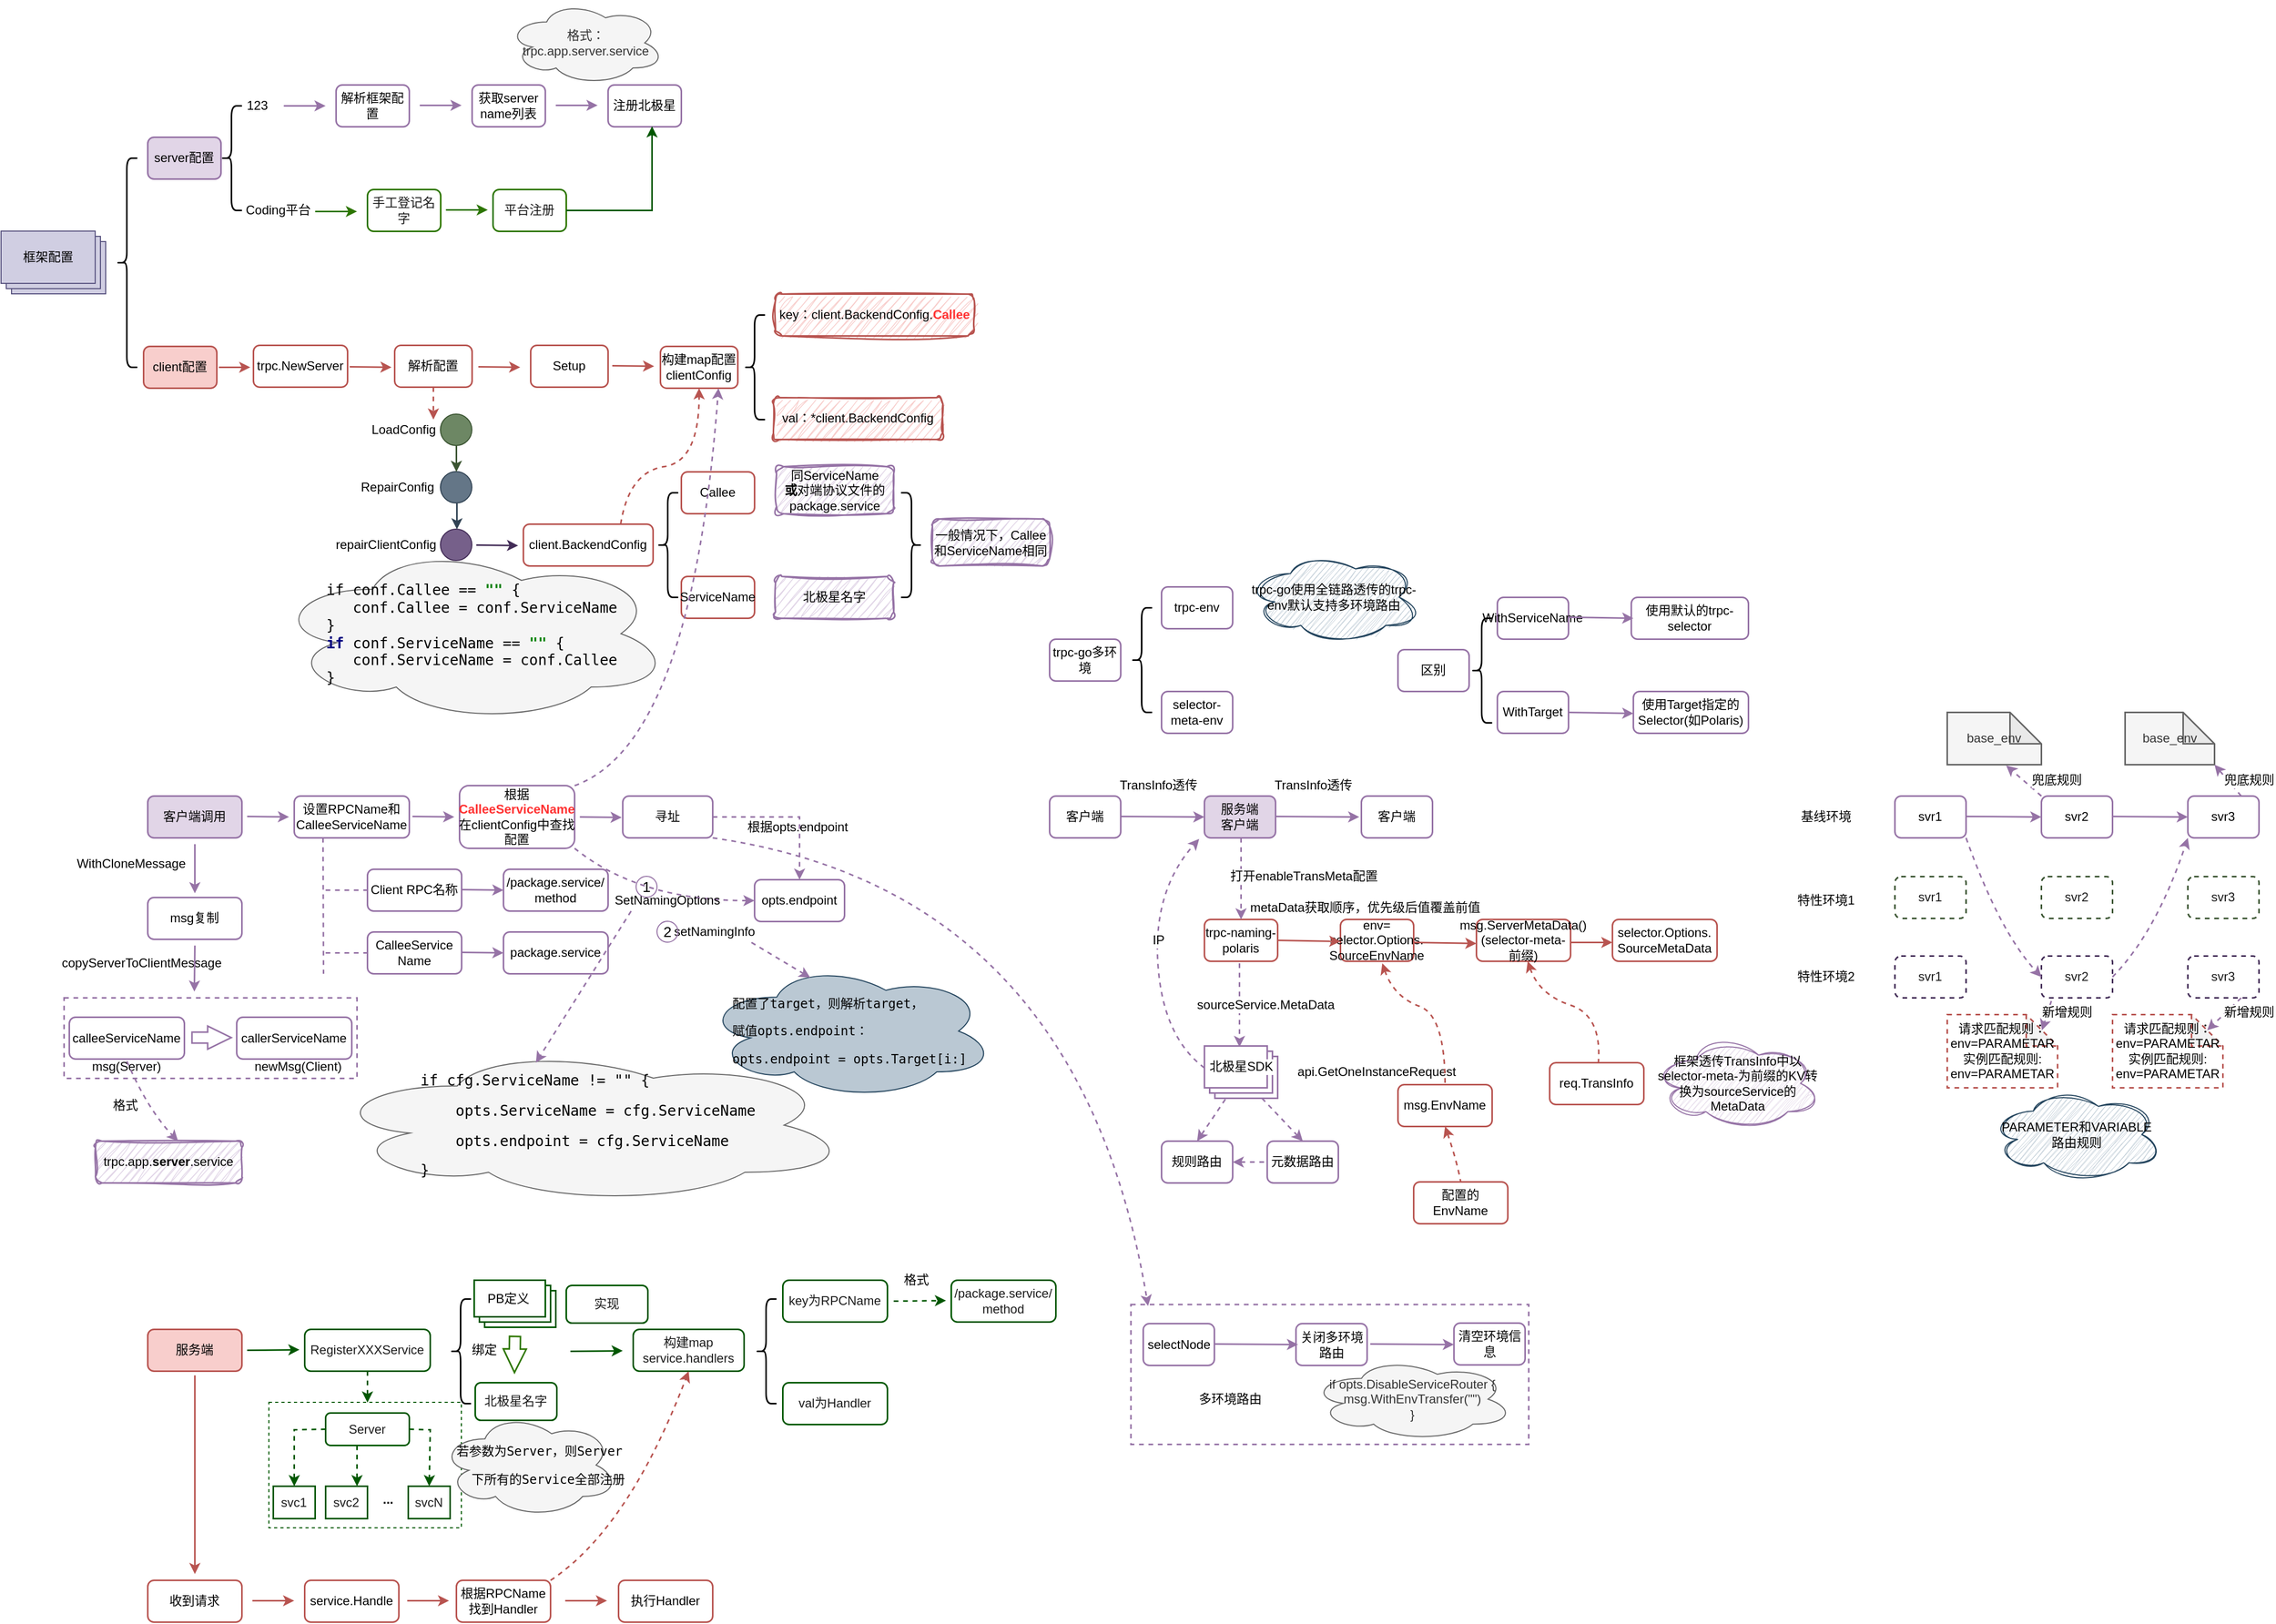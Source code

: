 <mxfile version="21.5.0" type="github">
  <diagram name="第 1 页" id="jQH7tbNoPTEvgEEvp-iL">
    <mxGraphModel dx="1997" dy="740" grid="1" gridSize="10" guides="1" tooltips="1" connect="1" arrows="1" fold="1" page="1" pageScale="1" pageWidth="827" pageHeight="1169" math="0" shadow="0">
      <root>
        <mxCell id="0" />
        <mxCell id="1" parent="0" />
        <mxCell id="_sPBnabsmY97HrsPwDeZ-8" value="" style="rounded=0;whiteSpace=wrap;html=1;strokeWidth=1.5;fillColor=none;strokeColor=#9673a6;dashed=1;" vertex="1" parent="1">
          <mxGeometry x="1129.75" y="1376.25" width="380.25" height="133.75" as="geometry" />
        </mxCell>
        <mxCell id="5bBs6NmfSSInxgMYiH-d-46" value="" style="rounded=0;whiteSpace=wrap;html=1;fillColor=none;fontColor=#ffffff;strokeColor=#005700;dashed=1;" parent="1" vertex="1">
          <mxGeometry x="306" y="1470" width="184" height="120" as="geometry" />
        </mxCell>
        <mxCell id="wHmQGSl_OAx13h6DnjfR-1" value="" style="shape=curlyBracket;whiteSpace=wrap;html=1;rounded=1;labelPosition=left;verticalLabelPosition=middle;align=right;verticalAlign=middle;strokeWidth=1.5;" parent="1" vertex="1">
          <mxGeometry x="160" y="280" width="20" height="200" as="geometry" />
        </mxCell>
        <mxCell id="wHmQGSl_OAx13h6DnjfR-3" value="" style="verticalLabelPosition=bottom;verticalAlign=top;html=1;shape=mxgraph.basic.layered_rect;dx=10;outlineConnect=0;whiteSpace=wrap;fillColor=#d0cee2;strokeColor=#56517e;" parent="1" vertex="1">
          <mxGeometry x="50" y="350" width="100" height="60" as="geometry" />
        </mxCell>
        <mxCell id="wHmQGSl_OAx13h6DnjfR-5" value="框架配置" style="rounded=0;whiteSpace=wrap;html=1;strokeWidth=1.5;fillColor=none;strokeColor=none;" parent="1" vertex="1">
          <mxGeometry x="60" y="355" width="70" height="40" as="geometry" />
        </mxCell>
        <mxCell id="wHmQGSl_OAx13h6DnjfR-6" value="server配置" style="rounded=1;whiteSpace=wrap;html=1;strokeWidth=1.5;fillColor=#e1d5e7;strokeColor=#9673a6;" parent="1" vertex="1">
          <mxGeometry x="190" y="260" width="70" height="40" as="geometry" />
        </mxCell>
        <mxCell id="wHmQGSl_OAx13h6DnjfR-7" value="client配置" style="rounded=1;whiteSpace=wrap;html=1;strokeWidth=1.5;fillColor=#f8cecc;strokeColor=#b85450;" parent="1" vertex="1">
          <mxGeometry x="186" y="460" width="70" height="40" as="geometry" />
        </mxCell>
        <mxCell id="wHmQGSl_OAx13h6DnjfR-8" value="" style="shape=curlyBracket;whiteSpace=wrap;html=1;rounded=1;labelPosition=left;verticalLabelPosition=middle;align=right;verticalAlign=middle;strokeWidth=1.5;" parent="1" vertex="1">
          <mxGeometry x="260" y="230" width="20" height="100" as="geometry" />
        </mxCell>
        <mxCell id="wHmQGSl_OAx13h6DnjfR-10" value="123" style="rounded=0;whiteSpace=wrap;html=1;strokeWidth=1.5;fillColor=none;strokeColor=none;" parent="1" vertex="1">
          <mxGeometry x="260" y="210" width="70" height="40" as="geometry" />
        </mxCell>
        <mxCell id="wHmQGSl_OAx13h6DnjfR-11" value="Coding平台" style="rounded=0;whiteSpace=wrap;html=1;strokeWidth=1.5;fillColor=none;strokeColor=none;" parent="1" vertex="1">
          <mxGeometry x="280" y="310" width="70" height="40" as="geometry" />
        </mxCell>
        <mxCell id="wHmQGSl_OAx13h6DnjfR-12" value="解析框架配置" style="rounded=1;whiteSpace=wrap;html=1;strokeWidth=1.5;fillColor=none;strokeColor=#9673a6;" parent="1" vertex="1">
          <mxGeometry x="370" y="210" width="70" height="40" as="geometry" />
        </mxCell>
        <mxCell id="wHmQGSl_OAx13h6DnjfR-13" value="" style="endArrow=classic;html=1;rounded=0;strokeWidth=1.5;fillColor=#e1d5e7;strokeColor=#9673a6;" parent="1" edge="1">
          <mxGeometry width="50" height="50" relative="1" as="geometry">
            <mxPoint x="320" y="230" as="sourcePoint" />
            <mxPoint x="360" y="230" as="targetPoint" />
          </mxGeometry>
        </mxCell>
        <mxCell id="wHmQGSl_OAx13h6DnjfR-14" value="" style="endArrow=classic;html=1;rounded=0;strokeWidth=1.5;fillColor=#e1d5e7;strokeColor=#9673a6;" parent="1" edge="1">
          <mxGeometry width="50" height="50" relative="1" as="geometry">
            <mxPoint x="450" y="229.5" as="sourcePoint" />
            <mxPoint x="490" y="229.5" as="targetPoint" />
          </mxGeometry>
        </mxCell>
        <mxCell id="wHmQGSl_OAx13h6DnjfR-15" value="获取server name列表" style="rounded=1;whiteSpace=wrap;html=1;strokeWidth=1.5;fillColor=none;strokeColor=#9673a6;" parent="1" vertex="1">
          <mxGeometry x="500" y="210" width="70" height="40" as="geometry" />
        </mxCell>
        <mxCell id="wHmQGSl_OAx13h6DnjfR-16" value="" style="endArrow=classic;html=1;rounded=0;strokeWidth=1.5;fillColor=#e1d5e7;strokeColor=#9673a6;" parent="1" edge="1">
          <mxGeometry width="50" height="50" relative="1" as="geometry">
            <mxPoint x="580" y="229.5" as="sourcePoint" />
            <mxPoint x="620" y="229.5" as="targetPoint" />
          </mxGeometry>
        </mxCell>
        <mxCell id="wHmQGSl_OAx13h6DnjfR-17" value="注册北极星" style="rounded=1;whiteSpace=wrap;html=1;strokeWidth=1.5;fillColor=none;strokeColor=#9673a6;" parent="1" vertex="1">
          <mxGeometry x="630" y="210" width="70" height="40" as="geometry" />
        </mxCell>
        <mxCell id="wHmQGSl_OAx13h6DnjfR-18" value="格式：trpc.app.server.service" style="ellipse;shape=cloud;whiteSpace=wrap;html=1;strokeWidth=1;fillColor=#f5f5f5;fontColor=#333333;strokeColor=#666666;" parent="1" vertex="1">
          <mxGeometry x="534" y="130" width="150" height="80" as="geometry" />
        </mxCell>
        <mxCell id="wHmQGSl_OAx13h6DnjfR-19" value="" style="endArrow=classic;html=1;rounded=0;strokeWidth=1.5;fillColor=#60a917;strokeColor=#2D7600;" parent="1" edge="1">
          <mxGeometry width="50" height="50" relative="1" as="geometry">
            <mxPoint x="350" y="331" as="sourcePoint" />
            <mxPoint x="390" y="331" as="targetPoint" />
          </mxGeometry>
        </mxCell>
        <mxCell id="wHmQGSl_OAx13h6DnjfR-20" value="&lt;font color=&quot;#1a1a1a&quot;&gt;手工登记名字&lt;/font&gt;" style="rounded=1;whiteSpace=wrap;html=1;strokeWidth=1.5;fillColor=none;fontColor=#ffffff;strokeColor=#2D7600;" parent="1" vertex="1">
          <mxGeometry x="400" y="310" width="70" height="40" as="geometry" />
        </mxCell>
        <mxCell id="wHmQGSl_OAx13h6DnjfR-21" value="&lt;font color=&quot;#1a1a1a&quot;&gt;平台注册&lt;/font&gt;" style="rounded=1;whiteSpace=wrap;html=1;strokeWidth=1.5;fillColor=none;fontColor=#ffffff;strokeColor=#2D7600;" parent="1" vertex="1">
          <mxGeometry x="520" y="310" width="70" height="40" as="geometry" />
        </mxCell>
        <mxCell id="wHmQGSl_OAx13h6DnjfR-22" value="" style="endArrow=classic;html=1;rounded=0;strokeWidth=1.5;fillColor=#60a917;strokeColor=#2D7600;" parent="1" edge="1">
          <mxGeometry width="50" height="50" relative="1" as="geometry">
            <mxPoint x="475" y="329.5" as="sourcePoint" />
            <mxPoint x="515" y="329.5" as="targetPoint" />
          </mxGeometry>
        </mxCell>
        <mxCell id="wHmQGSl_OAx13h6DnjfR-23" value="" style="endArrow=classic;html=1;rounded=0;strokeWidth=1.5;exitX=1;exitY=0.5;exitDx=0;exitDy=0;entryX=0.6;entryY=0.988;entryDx=0;entryDy=0;entryPerimeter=0;fillColor=#008a00;strokeColor=#005700;" parent="1" source="wHmQGSl_OAx13h6DnjfR-21" target="wHmQGSl_OAx13h6DnjfR-17" edge="1">
          <mxGeometry width="50" height="50" relative="1" as="geometry">
            <mxPoint x="310" y="400" as="sourcePoint" />
            <mxPoint x="360" y="350" as="targetPoint" />
            <Array as="points">
              <mxPoint x="672" y="330" />
            </Array>
          </mxGeometry>
        </mxCell>
        <mxCell id="wHmQGSl_OAx13h6DnjfR-24" value="trpc.NewServer" style="rounded=1;whiteSpace=wrap;html=1;strokeWidth=1.5;fillColor=none;strokeColor=#b85450;" parent="1" vertex="1">
          <mxGeometry x="291" y="459" width="90" height="40" as="geometry" />
        </mxCell>
        <mxCell id="wHmQGSl_OAx13h6DnjfR-25" value="" style="endArrow=classic;html=1;rounded=0;strokeWidth=1.5;fillColor=#f8cecc;strokeColor=#b85450;" parent="1" edge="1">
          <mxGeometry width="50" height="50" relative="1" as="geometry">
            <mxPoint x="258" y="480" as="sourcePoint" />
            <mxPoint x="288" y="480" as="targetPoint" />
          </mxGeometry>
        </mxCell>
        <mxCell id="wHmQGSl_OAx13h6DnjfR-26" value="" style="endArrow=classic;html=1;rounded=0;strokeWidth=1.5;fillColor=#f8cecc;strokeColor=#b85450;" parent="1" edge="1">
          <mxGeometry width="50" height="50" relative="1" as="geometry">
            <mxPoint x="383" y="479.5" as="sourcePoint" />
            <mxPoint x="423" y="480" as="targetPoint" />
          </mxGeometry>
        </mxCell>
        <mxCell id="wHmQGSl_OAx13h6DnjfR-28" value="解析配置" style="rounded=1;whiteSpace=wrap;html=1;strokeWidth=1.5;fillColor=none;strokeColor=#b85450;" parent="1" vertex="1">
          <mxGeometry x="426" y="459" width="74" height="40" as="geometry" />
        </mxCell>
        <mxCell id="wHmQGSl_OAx13h6DnjfR-30" value="" style="endArrow=classic;html=1;rounded=0;strokeWidth=1.5;fillColor=#f8cecc;strokeColor=#b85450;" parent="1" edge="1">
          <mxGeometry width="50" height="50" relative="1" as="geometry">
            <mxPoint x="506" y="479.5" as="sourcePoint" />
            <mxPoint x="546" y="480" as="targetPoint" />
          </mxGeometry>
        </mxCell>
        <mxCell id="wHmQGSl_OAx13h6DnjfR-32" value="" style="ellipse;whiteSpace=wrap;html=1;aspect=fixed;rounded=1;strokeColor=#3A5431;strokeWidth=1;fontSize=12;fillColor=#6d8764;fontColor=#ffffff;" parent="1" vertex="1">
          <mxGeometry x="470" y="525" width="30" height="30" as="geometry" />
        </mxCell>
        <mxCell id="wHmQGSl_OAx13h6DnjfR-33" value="LoadConfig" style="rounded=0;whiteSpace=wrap;html=1;strokeWidth=1.5;fillColor=none;strokeColor=none;" parent="1" vertex="1">
          <mxGeometry x="400" y="520" width="70" height="40" as="geometry" />
        </mxCell>
        <mxCell id="wHmQGSl_OAx13h6DnjfR-35" value="" style="ellipse;whiteSpace=wrap;html=1;aspect=fixed;rounded=1;strokeColor=#314354;strokeWidth=1;fontSize=12;fillColor=#647687;fontColor=#ffffff;" parent="1" vertex="1">
          <mxGeometry x="470" y="580" width="30" height="30" as="geometry" />
        </mxCell>
        <mxCell id="wHmQGSl_OAx13h6DnjfR-36" value="RepairConfig" style="rounded=0;whiteSpace=wrap;html=1;strokeWidth=1.5;fillColor=none;strokeColor=none;" parent="1" vertex="1">
          <mxGeometry x="394" y="575" width="70" height="40" as="geometry" />
        </mxCell>
        <mxCell id="wHmQGSl_OAx13h6DnjfR-37" value="" style="endArrow=classic;html=1;rounded=0;strokeWidth=1.5;fontSize=12;fontColor=#1A1A1A;exitX=0.5;exitY=1;exitDx=0;exitDy=0;fillColor=#6d8764;strokeColor=#3A5431;" parent="1" source="wHmQGSl_OAx13h6DnjfR-32" target="wHmQGSl_OAx13h6DnjfR-35" edge="1">
          <mxGeometry width="50" height="50" relative="1" as="geometry">
            <mxPoint x="590" y="600" as="sourcePoint" />
            <mxPoint x="640" y="550" as="targetPoint" />
          </mxGeometry>
        </mxCell>
        <mxCell id="wHmQGSl_OAx13h6DnjfR-38" value="repairClientConfig" style="rounded=0;whiteSpace=wrap;html=1;strokeWidth=1.5;fillColor=none;strokeColor=none;" parent="1" vertex="1">
          <mxGeometry x="383" y="630" width="70" height="40" as="geometry" />
        </mxCell>
        <mxCell id="wHmQGSl_OAx13h6DnjfR-39" value="" style="ellipse;whiteSpace=wrap;html=1;aspect=fixed;rounded=1;strokeColor=#432D57;strokeWidth=1;fontSize=12;fillColor=#76608a;fontColor=#ffffff;" parent="1" vertex="1">
          <mxGeometry x="470" y="635" width="30" height="30" as="geometry" />
        </mxCell>
        <mxCell id="wHmQGSl_OAx13h6DnjfR-40" value="" style="endArrow=classic;html=1;rounded=0;strokeWidth=1.5;fontSize=12;fontColor=#1A1A1A;exitX=0.5;exitY=1;exitDx=0;exitDy=0;fillColor=#647687;strokeColor=#314354;" parent="1" edge="1">
          <mxGeometry width="50" height="50" relative="1" as="geometry">
            <mxPoint x="485.5" y="610" as="sourcePoint" />
            <mxPoint x="485.5" y="635" as="targetPoint" />
          </mxGeometry>
        </mxCell>
        <mxCell id="wHmQGSl_OAx13h6DnjfR-43" value="&lt;pre style=&quot;border-color: var(--border-color); color: rgb(0, 0, 0); text-align: left;&quot;&gt;&lt;font style=&quot;font-size: 14px;&quot;&gt;if conf.Callee == &lt;span style=&quot;border-color: var(--border-color); color: rgb(0, 128, 0); font-weight: bold;&quot;&gt;&quot;&quot; &lt;/span&gt;{&lt;span style=&quot;border-color: var(--border-color);&quot;&gt;&lt;br style=&quot;border-color: var(--border-color);&quot;&gt;&lt;/span&gt;   conf.Callee = conf.ServiceName&lt;span style=&quot;border-color: var(--border-color);&quot;&gt;&lt;br style=&quot;border-color: var(--border-color);&quot;&gt;&lt;/span&gt;}&lt;span style=&quot;border-color: var(--border-color);&quot;&gt;&lt;br style=&quot;border-color: var(--border-color);&quot;&gt;&lt;/span&gt;&lt;span style=&quot;border-color: var(--border-color); color: rgb(0, 0, 128); font-weight: bold;&quot;&gt;if &lt;/span&gt;conf.ServiceName == &lt;span style=&quot;border-color: var(--border-color); color: rgb(0, 128, 0); font-weight: bold;&quot;&gt;&quot;&quot; &lt;/span&gt;{&lt;span style=&quot;border-color: var(--border-color);&quot;&gt;&lt;br style=&quot;border-color: var(--border-color);&quot;&gt;&lt;/span&gt;   conf.ServiceName = conf.Callee&lt;span style=&quot;border-color: var(--border-color);&quot;&gt;&lt;br style=&quot;border-color: var(--border-color);&quot;&gt;&lt;/span&gt;}&lt;/font&gt;&lt;/pre&gt;" style="ellipse;shape=cloud;whiteSpace=wrap;html=1;strokeWidth=1;fillColor=#f5f5f5;fontColor=#333333;strokeColor=#666666;" parent="1" vertex="1">
          <mxGeometry x="310" y="650" width="380" height="170" as="geometry" />
        </mxCell>
        <mxCell id="wHmQGSl_OAx13h6DnjfR-45" value="Setup" style="rounded=1;whiteSpace=wrap;html=1;strokeWidth=1.5;fillColor=none;strokeColor=#b85450;" parent="1" vertex="1">
          <mxGeometry x="556" y="459" width="74" height="40" as="geometry" />
        </mxCell>
        <mxCell id="wHmQGSl_OAx13h6DnjfR-46" value="构建map配置clientConfig" style="rounded=1;whiteSpace=wrap;html=1;strokeWidth=1.5;fillColor=none;strokeColor=#b85450;" parent="1" vertex="1">
          <mxGeometry x="680" y="460" width="74" height="40" as="geometry" />
        </mxCell>
        <mxCell id="wHmQGSl_OAx13h6DnjfR-48" value="" style="endArrow=classic;html=1;rounded=0;strokeWidth=1.5;fillColor=#f8cecc;strokeColor=#b85450;" parent="1" edge="1">
          <mxGeometry width="50" height="50" relative="1" as="geometry">
            <mxPoint x="634" y="478.5" as="sourcePoint" />
            <mxPoint x="674" y="479" as="targetPoint" />
          </mxGeometry>
        </mxCell>
        <mxCell id="wHmQGSl_OAx13h6DnjfR-49" value="" style="shape=curlyBracket;whiteSpace=wrap;html=1;rounded=1;labelPosition=left;verticalLabelPosition=middle;align=right;verticalAlign=middle;strokeWidth=1.5;" parent="1" vertex="1">
          <mxGeometry x="760" y="430" width="20" height="100" as="geometry" />
        </mxCell>
        <mxCell id="wHmQGSl_OAx13h6DnjfR-50" value="key：client.BackendConfig.&lt;b&gt;&lt;font color=&quot;#ff3333&quot;&gt;Callee&lt;/font&gt;&lt;/b&gt;" style="rounded=1;whiteSpace=wrap;html=1;strokeWidth=1.5;fillColor=#f8cecc;strokeColor=#b85450;sketch=1;curveFitting=1;jiggle=2;" parent="1" vertex="1">
          <mxGeometry x="790" y="410" width="190" height="40" as="geometry" />
        </mxCell>
        <mxCell id="wHmQGSl_OAx13h6DnjfR-51" value="val：*client.BackendConfig" style="rounded=1;whiteSpace=wrap;html=1;strokeWidth=1.5;fillColor=#f8cecc;strokeColor=#b85450;sketch=1;curveFitting=1;jiggle=2;" parent="1" vertex="1">
          <mxGeometry x="788" y="509" width="162" height="40" as="geometry" />
        </mxCell>
        <mxCell id="wHmQGSl_OAx13h6DnjfR-53" value="同ServiceName&lt;br&gt;&lt;b&gt;或&lt;/b&gt;对端协议文件的package.service" style="rounded=1;whiteSpace=wrap;html=1;strokeWidth=1.5;fillColor=#e1d5e7;strokeColor=#9673a6;sketch=1;curveFitting=1;jiggle=2;shadow=0;glass=0;" parent="1" vertex="1">
          <mxGeometry x="791" y="575" width="112" height="45" as="geometry" />
        </mxCell>
        <mxCell id="wHmQGSl_OAx13h6DnjfR-54" value="北极星名字" style="rounded=1;whiteSpace=wrap;html=1;strokeWidth=1.5;fillColor=#e1d5e7;strokeColor=#9673a6;sketch=1;curveFitting=1;jiggle=2;shadow=0;glass=0;" parent="1" vertex="1">
          <mxGeometry x="790" y="680" width="113" height="40" as="geometry" />
        </mxCell>
        <mxCell id="wHmQGSl_OAx13h6DnjfR-56" value="" style="shape=curlyBracket;whiteSpace=wrap;html=1;rounded=1;labelPosition=left;verticalLabelPosition=middle;align=right;verticalAlign=middle;strokeWidth=1.5;" parent="1" vertex="1">
          <mxGeometry x="677" y="600" width="20" height="100" as="geometry" />
        </mxCell>
        <mxCell id="wHmQGSl_OAx13h6DnjfR-57" value="Callee" style="rounded=1;whiteSpace=wrap;html=1;strokeWidth=1.5;fillColor=none;strokeColor=#b85450;" parent="1" vertex="1">
          <mxGeometry x="700" y="580" width="70" height="40" as="geometry" />
        </mxCell>
        <mxCell id="wHmQGSl_OAx13h6DnjfR-58" value="ServiceName" style="rounded=1;whiteSpace=wrap;html=1;strokeWidth=1.5;fillColor=none;strokeColor=#b85450;" parent="1" vertex="1">
          <mxGeometry x="700" y="680" width="70" height="40" as="geometry" />
        </mxCell>
        <mxCell id="wHmQGSl_OAx13h6DnjfR-59" value="client.BackendConfig" style="rounded=1;whiteSpace=wrap;html=1;strokeWidth=1.5;fillColor=none;strokeColor=#b85450;" parent="1" vertex="1">
          <mxGeometry x="549" y="630" width="124" height="40" as="geometry" />
        </mxCell>
        <mxCell id="wHmQGSl_OAx13h6DnjfR-60" value="" style="curved=1;endArrow=classic;html=1;rounded=0;strokeWidth=1.5;fontSize=12;fontColor=#1A1A1A;exitX=0.75;exitY=0;exitDx=0;exitDy=0;entryX=0.5;entryY=1;entryDx=0;entryDy=0;dashed=1;fillColor=#f8cecc;strokeColor=#b85450;" parent="1" source="wHmQGSl_OAx13h6DnjfR-59" target="wHmQGSl_OAx13h6DnjfR-46" edge="1">
          <mxGeometry width="50" height="50" relative="1" as="geometry">
            <mxPoint x="700" y="720" as="sourcePoint" />
            <mxPoint x="750" y="670" as="targetPoint" />
            <Array as="points">
              <mxPoint x="650" y="580" />
              <mxPoint x="717" y="570" />
            </Array>
          </mxGeometry>
        </mxCell>
        <mxCell id="wHmQGSl_OAx13h6DnjfR-61" value="客户端调用" style="rounded=1;whiteSpace=wrap;html=1;strokeWidth=1.5;fillColor=#e1d5e7;strokeColor=#9673a6;" parent="1" vertex="1">
          <mxGeometry x="190" y="890" width="90" height="40" as="geometry" />
        </mxCell>
        <mxCell id="wHmQGSl_OAx13h6DnjfR-62" value="设置RPCName和CalleeServiceName" style="rounded=1;whiteSpace=wrap;html=1;strokeWidth=1.5;fillColor=none;strokeColor=#9673a6;" parent="1" vertex="1">
          <mxGeometry x="330" y="890" width="110" height="40" as="geometry" />
        </mxCell>
        <mxCell id="wHmQGSl_OAx13h6DnjfR-63" value="" style="endArrow=classic;html=1;rounded=0;strokeWidth=1.5;fillColor=#e1d5e7;strokeColor=#9673a6;" parent="1" edge="1">
          <mxGeometry width="50" height="50" relative="1" as="geometry">
            <mxPoint x="285" y="909.5" as="sourcePoint" />
            <mxPoint x="325" y="910" as="targetPoint" />
          </mxGeometry>
        </mxCell>
        <mxCell id="wHmQGSl_OAx13h6DnjfR-64" value="" style="line;strokeWidth=4;direction=south;html=1;perimeter=backbonePerimeter;points=[];outlineConnect=0;rounded=1;shadow=0;glass=0;sketch=1;strokeColor=default;fontSize=12;fontColor=#1A1A1A;fillColor=default;opacity=0;" parent="1" vertex="1">
          <mxGeometry x="370" y="930" width="10" height="160" as="geometry" />
        </mxCell>
        <mxCell id="wHmQGSl_OAx13h6DnjfR-65" value="" style="endArrow=none;html=1;rounded=0;dashed=1;strokeWidth=1.5;fontSize=12;fontColor=#1A1A1A;exitX=0.25;exitY=1;exitDx=0;exitDy=0;fillColor=#e1d5e7;strokeColor=#9673a6;" parent="1" source="wHmQGSl_OAx13h6DnjfR-62" edge="1">
          <mxGeometry width="50" height="50" relative="1" as="geometry">
            <mxPoint x="710" y="880" as="sourcePoint" />
            <mxPoint x="358" y="1060" as="targetPoint" />
          </mxGeometry>
        </mxCell>
        <mxCell id="wHmQGSl_OAx13h6DnjfR-66" value="" style="endArrow=none;html=1;rounded=0;dashed=1;strokeWidth=1.5;fontSize=12;fontColor=#1A1A1A;fillColor=#e1d5e7;strokeColor=#9673a6;" parent="1" edge="1">
          <mxGeometry width="50" height="50" relative="1" as="geometry">
            <mxPoint x="360" y="980" as="sourcePoint" />
            <mxPoint x="400" y="980" as="targetPoint" />
          </mxGeometry>
        </mxCell>
        <mxCell id="wHmQGSl_OAx13h6DnjfR-67" value="" style="endArrow=none;html=1;rounded=0;dashed=1;strokeWidth=1.5;fontSize=12;fontColor=#1A1A1A;fillColor=#e1d5e7;strokeColor=#9673a6;" parent="1" edge="1">
          <mxGeometry width="50" height="50" relative="1" as="geometry">
            <mxPoint x="360" y="1040" as="sourcePoint" />
            <mxPoint x="400" y="1040" as="targetPoint" />
          </mxGeometry>
        </mxCell>
        <mxCell id="wHmQGSl_OAx13h6DnjfR-68" value="Client RPC名称" style="rounded=1;whiteSpace=wrap;html=1;strokeWidth=1.5;fillColor=none;strokeColor=#9673a6;" parent="1" vertex="1">
          <mxGeometry x="400" y="960" width="90" height="40" as="geometry" />
        </mxCell>
        <mxCell id="wHmQGSl_OAx13h6DnjfR-69" value="CalleeService&lt;br&gt;Name" style="rounded=1;whiteSpace=wrap;html=1;strokeWidth=1.5;fillColor=none;strokeColor=#9673a6;" parent="1" vertex="1">
          <mxGeometry x="400" y="1020" width="90" height="40" as="geometry" />
        </mxCell>
        <mxCell id="wHmQGSl_OAx13h6DnjfR-71" value="/package.service/&lt;br&gt;method" style="rounded=1;whiteSpace=wrap;html=1;strokeWidth=1.5;fillColor=none;strokeColor=#9673a6;" parent="1" vertex="1">
          <mxGeometry x="530" y="960" width="100" height="40" as="geometry" />
        </mxCell>
        <mxCell id="wHmQGSl_OAx13h6DnjfR-72" value="" style="endArrow=classic;html=1;rounded=0;strokeWidth=1.5;fillColor=#e1d5e7;strokeColor=#9673a6;" parent="1" edge="1">
          <mxGeometry width="50" height="50" relative="1" as="geometry">
            <mxPoint x="490" y="979.5" as="sourcePoint" />
            <mxPoint x="530" y="980" as="targetPoint" />
          </mxGeometry>
        </mxCell>
        <mxCell id="wHmQGSl_OAx13h6DnjfR-73" value="package.service" style="rounded=1;whiteSpace=wrap;html=1;strokeWidth=1.5;fillColor=none;strokeColor=#9673a6;" parent="1" vertex="1">
          <mxGeometry x="530" y="1020" width="100" height="40" as="geometry" />
        </mxCell>
        <mxCell id="wHmQGSl_OAx13h6DnjfR-74" value="" style="endArrow=classic;html=1;rounded=0;strokeWidth=1.5;fillColor=#e1d5e7;strokeColor=#9673a6;" parent="1" edge="1">
          <mxGeometry width="50" height="50" relative="1" as="geometry">
            <mxPoint x="490" y="1039.5" as="sourcePoint" />
            <mxPoint x="530" y="1040" as="targetPoint" />
          </mxGeometry>
        </mxCell>
        <mxCell id="wHmQGSl_OAx13h6DnjfR-75" value="" style="endArrow=classic;html=1;rounded=0;strokeWidth=1.5;fillColor=#e1d5e7;strokeColor=#9673a6;" parent="1" edge="1">
          <mxGeometry width="50" height="50" relative="1" as="geometry">
            <mxPoint x="443" y="909.5" as="sourcePoint" />
            <mxPoint x="483" y="910" as="targetPoint" />
          </mxGeometry>
        </mxCell>
        <mxCell id="wHmQGSl_OAx13h6DnjfR-76" value="根据&lt;b&gt;&lt;font color=&quot;#ff3333&quot;&gt;CalleeServiceName&lt;/font&gt;&lt;/b&gt; 在clientConfig中查找配置" style="rounded=1;whiteSpace=wrap;html=1;strokeWidth=1.5;fillColor=none;strokeColor=#9673a6;" parent="1" vertex="1">
          <mxGeometry x="488" y="880" width="110" height="60" as="geometry" />
        </mxCell>
        <mxCell id="wHmQGSl_OAx13h6DnjfR-77" value="" style="curved=1;endArrow=classic;html=1;rounded=0;strokeWidth=1.5;fontSize=12;fontColor=#1A1A1A;exitX=1;exitY=0;exitDx=0;exitDy=0;dashed=1;fillColor=#e1d5e7;strokeColor=#9673a6;entryX=0.75;entryY=1;entryDx=0;entryDy=0;" parent="1" source="wHmQGSl_OAx13h6DnjfR-76" target="wHmQGSl_OAx13h6DnjfR-46" edge="1">
          <mxGeometry width="50" height="50" relative="1" as="geometry">
            <mxPoint x="620" y="960" as="sourcePoint" />
            <mxPoint x="738" y="540" as="targetPoint" />
            <Array as="points">
              <mxPoint x="710" y="840" />
            </Array>
          </mxGeometry>
        </mxCell>
        <mxCell id="wHmQGSl_OAx13h6DnjfR-78" value="寻址" style="rounded=1;whiteSpace=wrap;html=1;strokeWidth=1.5;fillColor=none;strokeColor=#9673a6;" parent="1" vertex="1">
          <mxGeometry x="644" y="890" width="86" height="40" as="geometry" />
        </mxCell>
        <mxCell id="wHmQGSl_OAx13h6DnjfR-79" value="" style="endArrow=classic;html=1;rounded=0;strokeWidth=1.5;fillColor=#e1d5e7;strokeColor=#9673a6;" parent="1" edge="1">
          <mxGeometry width="50" height="50" relative="1" as="geometry">
            <mxPoint x="603" y="910" as="sourcePoint" />
            <mxPoint x="643" y="910.5" as="targetPoint" />
          </mxGeometry>
        </mxCell>
        <mxCell id="wHmQGSl_OAx13h6DnjfR-81" value="" style="endArrow=classic;html=1;rounded=0;strokeWidth=1.5;fillColor=#76608a;strokeColor=#432D57;" parent="1" edge="1">
          <mxGeometry width="50" height="50" relative="1" as="geometry">
            <mxPoint x="504" y="650" as="sourcePoint" />
            <mxPoint x="544" y="650.5" as="targetPoint" />
          </mxGeometry>
        </mxCell>
        <mxCell id="wHmQGSl_OAx13h6DnjfR-86" value="opts.endpoint" style="rounded=1;whiteSpace=wrap;html=1;strokeWidth=1.5;fillColor=none;strokeColor=#9673a6;shadow=0;glass=0;" parent="1" vertex="1">
          <mxGeometry x="770" y="970" width="86" height="40" as="geometry" />
        </mxCell>
        <mxCell id="wHmQGSl_OAx13h6DnjfR-87" value="" style="curved=1;endArrow=classic;html=1;rounded=0;strokeWidth=1.5;fontSize=12;fontColor=#1A1A1A;exitX=1;exitY=1;exitDx=0;exitDy=0;dashed=1;fillColor=#e1d5e7;strokeColor=#9673a6;entryX=0;entryY=0.5;entryDx=0;entryDy=0;" parent="1" source="wHmQGSl_OAx13h6DnjfR-76" target="wHmQGSl_OAx13h6DnjfR-86" edge="1">
          <mxGeometry width="50" height="50" relative="1" as="geometry">
            <mxPoint x="608" y="890" as="sourcePoint" />
            <mxPoint x="746" y="510" as="targetPoint" />
            <Array as="points">
              <mxPoint x="660" y="990" />
            </Array>
          </mxGeometry>
        </mxCell>
        <mxCell id="wHmQGSl_OAx13h6DnjfR-88" value="SetNamingOptions" style="rounded=0;whiteSpace=wrap;html=1;strokeWidth=1.5;fillColor=none;strokeColor=none;" parent="1" vertex="1">
          <mxGeometry x="652" y="970" width="70" height="40" as="geometry" />
        </mxCell>
        <mxCell id="wHmQGSl_OAx13h6DnjfR-90" value="&lt;pre style=&quot;border-color: var(--border-color); color: rgb(0, 0, 0); text-align: left;&quot;&gt;&lt;span style=&quot;font-size: 14px;&quot;&gt;if cfg.ServiceName != &quot;&quot; {&lt;/span&gt;&lt;/pre&gt;&lt;pre style=&quot;border-color: var(--border-color); color: rgb(0, 0, 0); text-align: left;&quot;&gt;&lt;span style=&quot;font-size: 14px;&quot;&gt;    opts.ServiceName = cfg.ServiceName&lt;/span&gt;&lt;/pre&gt;&lt;pre style=&quot;border-color: var(--border-color); color: rgb(0, 0, 0); text-align: left;&quot;&gt;&lt;span style=&quot;font-size: 14px;&quot;&gt;    opts.endpoint = cfg.ServiceName&lt;/span&gt;&lt;/pre&gt;&lt;pre style=&quot;border-color: var(--border-color); color: rgb(0, 0, 0); text-align: left;&quot;&gt;&lt;span style=&quot;font-size: 14px;&quot;&gt;}&lt;/span&gt;&lt;/pre&gt;" style="ellipse;shape=cloud;whiteSpace=wrap;html=1;strokeWidth=1;fillColor=#f5f5f5;fontColor=#333333;strokeColor=#666666;" parent="1" vertex="1">
          <mxGeometry x="361" y="1130" width="500" height="150" as="geometry" />
        </mxCell>
        <mxCell id="wHmQGSl_OAx13h6DnjfR-92" value="" style="endArrow=classic;html=1;rounded=0;dashed=1;strokeWidth=1.5;fontSize=14;fontColor=#1A1A1A;entryX=0.4;entryY=0.1;entryDx=0;entryDy=0;entryPerimeter=0;fillColor=#e1d5e7;strokeColor=#9673a6;exitX=0;exitY=0.75;exitDx=0;exitDy=0;" parent="1" source="wHmQGSl_OAx13h6DnjfR-88" target="wHmQGSl_OAx13h6DnjfR-90" edge="1">
          <mxGeometry width="50" height="50" relative="1" as="geometry">
            <mxPoint x="750" y="1010" as="sourcePoint" />
            <mxPoint x="740" y="950" as="targetPoint" />
          </mxGeometry>
        </mxCell>
        <mxCell id="wHmQGSl_OAx13h6DnjfR-93" value="setNamingInfo" style="rounded=0;whiteSpace=wrap;html=1;strokeWidth=1.5;fillColor=none;strokeColor=none;" parent="1" vertex="1">
          <mxGeometry x="697" y="1000" width="70" height="40" as="geometry" />
        </mxCell>
        <mxCell id="wHmQGSl_OAx13h6DnjfR-94" value="&lt;pre style=&quot;border-color: var(--border-color); color: rgb(0, 0, 0); text-align: left;&quot;&gt;配置了target，则解析target，&lt;/pre&gt;&lt;pre style=&quot;border-color: var(--border-color); color: rgb(0, 0, 0); text-align: left;&quot;&gt;赋值opts.endpoint：&lt;/pre&gt;&lt;pre style=&quot;border-color: var(--border-color); color: rgb(0, 0, 0); text-align: left;&quot;&gt;opts.endpoint = opts.Target[i:]&lt;/pre&gt;" style="ellipse;shape=cloud;whiteSpace=wrap;html=1;strokeWidth=1;fillColor=#bac8d3;strokeColor=#23445d;" parent="1" vertex="1">
          <mxGeometry x="722" y="1050" width="278" height="130" as="geometry" />
        </mxCell>
        <mxCell id="wHmQGSl_OAx13h6DnjfR-95" value="" style="endArrow=classic;html=1;rounded=0;dashed=1;strokeWidth=1.5;fontSize=14;fontColor=#1A1A1A;fillColor=#e1d5e7;strokeColor=#9673a6;exitX=1;exitY=0.75;exitDx=0;exitDy=0;entryX=0.364;entryY=0.105;entryDx=0;entryDy=0;entryPerimeter=0;" parent="1" source="wHmQGSl_OAx13h6DnjfR-93" target="wHmQGSl_OAx13h6DnjfR-94" edge="1">
          <mxGeometry width="50" height="50" relative="1" as="geometry">
            <mxPoint x="662" y="1010" as="sourcePoint" />
            <mxPoint x="571" y="1155" as="targetPoint" />
          </mxGeometry>
        </mxCell>
        <mxCell id="wHmQGSl_OAx13h6DnjfR-96" value="1" style="ellipse;whiteSpace=wrap;html=1;aspect=fixed;rounded=1;shadow=0;glass=0;sketch=0;fillStyle=auto;strokeColor=#9673a6;strokeWidth=1;fontSize=14;fillColor=none;" parent="1" vertex="1">
          <mxGeometry x="657" y="967" width="20" height="20" as="geometry" />
        </mxCell>
        <mxCell id="wHmQGSl_OAx13h6DnjfR-98" value="2" style="ellipse;whiteSpace=wrap;html=1;aspect=fixed;rounded=1;shadow=0;glass=0;sketch=0;fillStyle=auto;strokeColor=#9673a6;strokeWidth=1;fontSize=14;fillColor=none;" parent="1" vertex="1">
          <mxGeometry x="677" y="1010" width="20" height="20" as="geometry" />
        </mxCell>
        <mxCell id="wHmQGSl_OAx13h6DnjfR-100" value="" style="endArrow=classic;html=1;rounded=0;strokeWidth=1.5;fontSize=12;fontColor=#1A1A1A;exitX=1;exitY=0.5;exitDx=0;exitDy=0;dashed=1;fillColor=#e1d5e7;strokeColor=#9673a6;entryX=0.5;entryY=0;entryDx=0;entryDy=0;" parent="1" source="wHmQGSl_OAx13h6DnjfR-78" target="wHmQGSl_OAx13h6DnjfR-86" edge="1">
          <mxGeometry width="50" height="50" relative="1" as="geometry">
            <mxPoint x="608" y="950" as="sourcePoint" />
            <mxPoint x="780" y="1000" as="targetPoint" />
            <Array as="points">
              <mxPoint x="813" y="910" />
            </Array>
          </mxGeometry>
        </mxCell>
        <mxCell id="wHmQGSl_OAx13h6DnjfR-101" value="根据opts.endpoint" style="rounded=0;whiteSpace=wrap;html=1;strokeWidth=1.5;fillColor=none;strokeColor=none;" parent="1" vertex="1">
          <mxGeometry x="757" y="900" width="109" height="40" as="geometry" />
        </mxCell>
        <mxCell id="wHmQGSl_OAx13h6DnjfR-102" value="" style="endArrow=classic;html=1;rounded=0;dashed=1;strokeWidth=1.5;fontSize=14;fontColor=#1A1A1A;exitX=0.5;exitY=1;exitDx=0;exitDy=0;fillColor=#f8cecc;strokeColor=#b85450;" parent="1" source="wHmQGSl_OAx13h6DnjfR-28" edge="1">
          <mxGeometry width="50" height="50" relative="1" as="geometry">
            <mxPoint x="600" y="720" as="sourcePoint" />
            <mxPoint x="463" y="530" as="targetPoint" />
          </mxGeometry>
        </mxCell>
        <mxCell id="wHmQGSl_OAx13h6DnjfR-104" value="" style="shape=curlyBracket;whiteSpace=wrap;html=1;rounded=1;flipH=1;labelPosition=right;verticalLabelPosition=middle;align=left;verticalAlign=middle;shadow=0;glass=0;sketch=0;fillStyle=auto;strokeColor=default;strokeWidth=1.5;fontSize=14;fontColor=#FF3333;fillColor=none;" parent="1" vertex="1">
          <mxGeometry x="910" y="600" width="20" height="100" as="geometry" />
        </mxCell>
        <mxCell id="wHmQGSl_OAx13h6DnjfR-105" value="一般情况下，Callee和ServiceName相同" style="rounded=1;whiteSpace=wrap;html=1;strokeWidth=1.5;fillColor=#e1d5e7;strokeColor=#9673a6;sketch=1;curveFitting=1;jiggle=2;shadow=0;glass=0;" parent="1" vertex="1">
          <mxGeometry x="940" y="625" width="112" height="45" as="geometry" />
        </mxCell>
        <mxCell id="5bBs6NmfSSInxgMYiH-d-1" value="服务端" style="rounded=1;whiteSpace=wrap;html=1;strokeWidth=1.5;fillColor=#f8cecc;strokeColor=#b85450;" parent="1" vertex="1">
          <mxGeometry x="190" y="1400" width="90" height="40" as="geometry" />
        </mxCell>
        <mxCell id="5bBs6NmfSSInxgMYiH-d-2" value="&lt;font color=&quot;#1a1a1a&quot;&gt;RegisterXXXService&lt;/font&gt;" style="rounded=1;whiteSpace=wrap;html=1;strokeWidth=1.5;fillColor=none;strokeColor=#005700;fontColor=#ffffff;" parent="1" vertex="1">
          <mxGeometry x="340" y="1400" width="120" height="40" as="geometry" />
        </mxCell>
        <mxCell id="5bBs6NmfSSInxgMYiH-d-3" value="" style="endArrow=classic;html=1;rounded=0;strokeWidth=1.5;fillColor=#008a00;strokeColor=#005700;" parent="1" edge="1">
          <mxGeometry width="50" height="50" relative="1" as="geometry">
            <mxPoint x="285" y="1420" as="sourcePoint" />
            <mxPoint x="335" y="1419.5" as="targetPoint" />
          </mxGeometry>
        </mxCell>
        <mxCell id="5bBs6NmfSSInxgMYiH-d-4" value="" style="verticalLabelPosition=bottom;verticalAlign=top;html=1;shape=mxgraph.basic.layered_rect;dx=10;outlineConnect=0;whiteSpace=wrap;fillColor=default;fontColor=#ffffff;strokeColor=#005700;strokeWidth=1.5;" parent="1" vertex="1">
          <mxGeometry x="502" y="1353" width="78" height="45" as="geometry" />
        </mxCell>
        <mxCell id="5bBs6NmfSSInxgMYiH-d-5" value="&lt;font color=&quot;#1a1a1a&quot;&gt;北极星名字&lt;/font&gt;" style="rounded=1;whiteSpace=wrap;html=1;strokeWidth=1.5;fillColor=none;strokeColor=#005700;fontColor=#ffffff;" parent="1" vertex="1">
          <mxGeometry x="503" y="1451" width="78" height="36" as="geometry" />
        </mxCell>
        <mxCell id="5bBs6NmfSSInxgMYiH-d-10" value="绑定" style="rounded=0;whiteSpace=wrap;html=1;strokeWidth=1.5;fillColor=none;strokeColor=none;" parent="1" vertex="1">
          <mxGeometry x="490" y="1407.5" width="44" height="25" as="geometry" />
        </mxCell>
        <mxCell id="5bBs6NmfSSInxgMYiH-d-11" value="" style="shape=curlyBracket;whiteSpace=wrap;html=1;rounded=1;labelPosition=left;verticalLabelPosition=middle;align=right;verticalAlign=middle;strokeWidth=1.5;" parent="1" vertex="1">
          <mxGeometry x="479" y="1371" width="20" height="100" as="geometry" />
        </mxCell>
        <mxCell id="5bBs6NmfSSInxgMYiH-d-12" value="收到请求" style="rounded=1;whiteSpace=wrap;html=1;strokeWidth=1.5;fillColor=none;strokeColor=#b85450;" parent="1" vertex="1">
          <mxGeometry x="190" y="1640" width="90" height="40" as="geometry" />
        </mxCell>
        <mxCell id="5bBs6NmfSSInxgMYiH-d-13" value="" style="endArrow=classic;html=1;rounded=0;strokeWidth=1.5;fillColor=#f8cecc;strokeColor=#b85450;entryX=0.5;entryY=0;entryDx=0;entryDy=0;" parent="1" edge="1">
          <mxGeometry width="50" height="50" relative="1" as="geometry">
            <mxPoint x="235" y="1444" as="sourcePoint" />
            <mxPoint x="235" y="1634" as="targetPoint" />
          </mxGeometry>
        </mxCell>
        <mxCell id="5bBs6NmfSSInxgMYiH-d-16" value="PB定义" style="rounded=0;whiteSpace=wrap;html=1;strokeWidth=1.5;fillColor=none;strokeColor=none;" parent="1" vertex="1">
          <mxGeometry x="513" y="1358" width="44" height="25" as="geometry" />
        </mxCell>
        <mxCell id="5bBs6NmfSSInxgMYiH-d-17" value="&lt;font color=&quot;#1a1a1a&quot;&gt;/package.service/&lt;br&gt;method&lt;/font&gt;" style="rounded=1;whiteSpace=wrap;html=1;strokeWidth=1.5;fillColor=none;strokeColor=#005700;fontColor=#ffffff;" parent="1" vertex="1">
          <mxGeometry x="958" y="1353" width="100" height="40" as="geometry" />
        </mxCell>
        <mxCell id="5bBs6NmfSSInxgMYiH-d-18" value="" style="endArrow=classic;html=1;rounded=0;strokeWidth=1.5;fillColor=#008a00;strokeColor=#005700;" parent="1" edge="1">
          <mxGeometry width="50" height="50" relative="1" as="geometry">
            <mxPoint x="594" y="1421" as="sourcePoint" />
            <mxPoint x="644" y="1420.5" as="targetPoint" />
          </mxGeometry>
        </mxCell>
        <mxCell id="5bBs6NmfSSInxgMYiH-d-19" value="&lt;font color=&quot;#1a1a1a&quot;&gt;构建map&lt;br&gt;service.handlers&lt;br&gt;&lt;/font&gt;" style="rounded=1;whiteSpace=wrap;html=1;strokeWidth=1.5;fillColor=none;strokeColor=#005700;fontColor=#ffffff;" parent="1" vertex="1">
          <mxGeometry x="654" y="1400" width="106" height="40" as="geometry" />
        </mxCell>
        <mxCell id="5bBs6NmfSSInxgMYiH-d-22" value="" style="shape=curlyBracket;whiteSpace=wrap;html=1;rounded=1;labelPosition=left;verticalLabelPosition=middle;align=right;verticalAlign=middle;strokeWidth=1.5;size=0.5;" parent="1" vertex="1">
          <mxGeometry x="771" y="1371" width="20" height="100" as="geometry" />
        </mxCell>
        <mxCell id="5bBs6NmfSSInxgMYiH-d-23" value="&lt;font color=&quot;#1a1a1a&quot;&gt;key为RPCName&lt;/font&gt;" style="rounded=1;whiteSpace=wrap;html=1;strokeWidth=1.5;fillColor=none;strokeColor=#005700;fontColor=#ffffff;" parent="1" vertex="1">
          <mxGeometry x="797" y="1353" width="100" height="40" as="geometry" />
        </mxCell>
        <mxCell id="5bBs6NmfSSInxgMYiH-d-24" value="" style="endArrow=classic;html=1;rounded=0;strokeWidth=1.5;fillColor=#008a00;strokeColor=#005700;dashed=1;" parent="1" edge="1">
          <mxGeometry width="50" height="50" relative="1" as="geometry">
            <mxPoint x="903" y="1373" as="sourcePoint" />
            <mxPoint x="953" y="1372.5" as="targetPoint" />
          </mxGeometry>
        </mxCell>
        <mxCell id="5bBs6NmfSSInxgMYiH-d-25" value="&lt;font color=&quot;#1a1a1a&quot;&gt;val为Handler&lt;/font&gt;" style="rounded=1;whiteSpace=wrap;html=1;strokeWidth=1.5;fillColor=none;strokeColor=#005700;fontColor=#ffffff;" parent="1" vertex="1">
          <mxGeometry x="797" y="1451" width="100" height="40" as="geometry" />
        </mxCell>
        <mxCell id="5bBs6NmfSSInxgMYiH-d-26" value="service.Handle" style="rounded=1;whiteSpace=wrap;html=1;strokeWidth=1.5;fillColor=none;strokeColor=#b85450;" parent="1" vertex="1">
          <mxGeometry x="340" y="1640" width="90" height="40" as="geometry" />
        </mxCell>
        <mxCell id="5bBs6NmfSSInxgMYiH-d-27" value="" style="endArrow=classic;html=1;rounded=0;strokeWidth=1.5;fillColor=#f8cecc;strokeColor=#b85450;exitX=0.5;exitY=1;exitDx=0;exitDy=0;" parent="1" edge="1">
          <mxGeometry width="50" height="50" relative="1" as="geometry">
            <mxPoint x="290" y="1659.5" as="sourcePoint" />
            <mxPoint x="330" y="1659.5" as="targetPoint" />
          </mxGeometry>
        </mxCell>
        <mxCell id="5bBs6NmfSSInxgMYiH-d-28" value="根据RPCName找到Handler" style="rounded=1;whiteSpace=wrap;html=1;strokeWidth=1.5;fillColor=none;strokeColor=#b85450;" parent="1" vertex="1">
          <mxGeometry x="485" y="1640" width="90" height="40" as="geometry" />
        </mxCell>
        <mxCell id="5bBs6NmfSSInxgMYiH-d-29" value="" style="endArrow=classic;html=1;rounded=0;strokeWidth=1.5;fillColor=#f8cecc;strokeColor=#b85450;exitX=0.5;exitY=1;exitDx=0;exitDy=0;" parent="1" edge="1">
          <mxGeometry width="50" height="50" relative="1" as="geometry">
            <mxPoint x="438" y="1659.5" as="sourcePoint" />
            <mxPoint x="478" y="1659.5" as="targetPoint" />
          </mxGeometry>
        </mxCell>
        <mxCell id="5bBs6NmfSSInxgMYiH-d-30" value="" style="curved=1;endArrow=classic;html=1;rounded=0;strokeWidth=1.5;fontSize=12;fontColor=#1A1A1A;exitX=1;exitY=0;exitDx=0;exitDy=0;dashed=1;fillColor=#f8cecc;strokeColor=#b85450;entryX=0.5;entryY=1;entryDx=0;entryDy=0;" parent="1" source="5bBs6NmfSSInxgMYiH-d-28" target="5bBs6NmfSSInxgMYiH-d-19" edge="1">
          <mxGeometry width="50" height="50" relative="1" as="geometry">
            <mxPoint x="574" y="1670" as="sourcePoint" />
            <mxPoint x="712" y="1290" as="targetPoint" />
            <Array as="points">
              <mxPoint x="650" y="1590" />
            </Array>
          </mxGeometry>
        </mxCell>
        <mxCell id="5bBs6NmfSSInxgMYiH-d-31" value="格式" style="rounded=0;whiteSpace=wrap;html=1;strokeWidth=1.5;fillColor=none;strokeColor=none;" parent="1" vertex="1">
          <mxGeometry x="903" y="1340" width="44" height="25" as="geometry" />
        </mxCell>
        <mxCell id="5bBs6NmfSSInxgMYiH-d-32" value="执行Handler" style="rounded=1;whiteSpace=wrap;html=1;strokeWidth=1.5;fillColor=none;strokeColor=#b85450;" parent="1" vertex="1">
          <mxGeometry x="640" y="1640" width="90" height="40" as="geometry" />
        </mxCell>
        <mxCell id="5bBs6NmfSSInxgMYiH-d-33" value="" style="endArrow=classic;html=1;rounded=0;strokeWidth=1.5;fillColor=#f8cecc;strokeColor=#b85450;exitX=0.5;exitY=1;exitDx=0;exitDy=0;" parent="1" edge="1">
          <mxGeometry width="50" height="50" relative="1" as="geometry">
            <mxPoint x="589" y="1659.5" as="sourcePoint" />
            <mxPoint x="629" y="1659.5" as="targetPoint" />
          </mxGeometry>
        </mxCell>
        <mxCell id="5bBs6NmfSSInxgMYiH-d-34" value="&lt;font color=&quot;#1a1a1a&quot;&gt;实现&lt;/font&gt;" style="rounded=1;whiteSpace=wrap;html=1;strokeWidth=1.5;fillColor=none;strokeColor=#005700;fontColor=#ffffff;" parent="1" vertex="1">
          <mxGeometry x="590" y="1358" width="78" height="36" as="geometry" />
        </mxCell>
        <mxCell id="5bBs6NmfSSInxgMYiH-d-35" value="&lt;font color=&quot;#1a1a1a&quot;&gt;Server&lt;/font&gt;" style="rounded=1;whiteSpace=wrap;html=1;strokeWidth=1.5;fillColor=none;strokeColor=#005700;fontColor=#ffffff;" parent="1" vertex="1">
          <mxGeometry x="360" y="1480" width="80" height="31" as="geometry" />
        </mxCell>
        <mxCell id="5bBs6NmfSSInxgMYiH-d-37" value="&lt;font color=&quot;#1a1a1a&quot;&gt;svc1&lt;/font&gt;" style="rounded=0;whiteSpace=wrap;html=1;strokeWidth=1.5;fillColor=none;fontColor=#ffffff;strokeColor=#005700;" parent="1" vertex="1">
          <mxGeometry x="310" y="1550" width="40" height="31" as="geometry" />
        </mxCell>
        <mxCell id="5bBs6NmfSSInxgMYiH-d-39" value="&lt;font color=&quot;#1a1a1a&quot;&gt;svc2&lt;/font&gt;" style="rounded=0;whiteSpace=wrap;html=1;strokeWidth=1.5;fillColor=none;fontColor=#ffffff;strokeColor=#005700;" parent="1" vertex="1">
          <mxGeometry x="360" y="1550" width="40" height="31" as="geometry" />
        </mxCell>
        <mxCell id="5bBs6NmfSSInxgMYiH-d-40" value="&lt;font color=&quot;#1a1a1a&quot;&gt;svcN&lt;/font&gt;" style="rounded=0;whiteSpace=wrap;html=1;strokeWidth=1.5;fillColor=none;fontColor=#ffffff;strokeColor=#005700;" parent="1" vertex="1">
          <mxGeometry x="439" y="1550" width="40" height="31" as="geometry" />
        </mxCell>
        <mxCell id="5bBs6NmfSSInxgMYiH-d-42" value="" style="curved=1;endArrow=classic;html=1;rounded=0;strokeWidth=1.5;fontSize=12;fontColor=#1A1A1A;exitX=0.5;exitY=1;exitDx=0;exitDy=0;dashed=1;fillColor=#008a00;strokeColor=#005700;" parent="1" source="5bBs6NmfSSInxgMYiH-d-2" edge="1">
          <mxGeometry width="50" height="50" relative="1" as="geometry">
            <mxPoint x="747" y="1760" as="sourcePoint" />
            <mxPoint x="400" y="1470" as="targetPoint" />
            <Array as="points" />
          </mxGeometry>
        </mxCell>
        <mxCell id="5bBs6NmfSSInxgMYiH-d-43" value="" style="endArrow=classic;html=1;rounded=0;strokeWidth=1.5;fontSize=12;fontColor=#1A1A1A;exitX=1;exitY=0.5;exitDx=0;exitDy=0;dashed=1;fillColor=#008a00;strokeColor=#005700;entryX=0.5;entryY=0;entryDx=0;entryDy=0;" parent="1" source="5bBs6NmfSSInxgMYiH-d-35" target="5bBs6NmfSSInxgMYiH-d-40" edge="1">
          <mxGeometry width="50" height="50" relative="1" as="geometry">
            <mxPoint x="434" y="1511" as="sourcePoint" />
            <mxPoint x="434" y="1551" as="targetPoint" />
            <Array as="points">
              <mxPoint x="460" y="1496" />
            </Array>
          </mxGeometry>
        </mxCell>
        <mxCell id="5bBs6NmfSSInxgMYiH-d-44" value="" style="curved=1;endArrow=classic;html=1;rounded=0;strokeWidth=1.5;fontSize=12;fontColor=#1A1A1A;dashed=1;fillColor=#008a00;strokeColor=#005700;entryX=0.75;entryY=0;entryDx=0;entryDy=0;" parent="1" target="5bBs6NmfSSInxgMYiH-d-39" edge="1">
          <mxGeometry width="50" height="50" relative="1" as="geometry">
            <mxPoint x="390" y="1511" as="sourcePoint" />
            <mxPoint x="399" y="1550" as="targetPoint" />
            <Array as="points" />
          </mxGeometry>
        </mxCell>
        <mxCell id="5bBs6NmfSSInxgMYiH-d-45" value="" style="endArrow=classic;html=1;rounded=0;strokeWidth=1.5;fontSize=12;fontColor=#1A1A1A;exitX=0;exitY=0.5;exitDx=0;exitDy=0;dashed=1;fillColor=#008a00;strokeColor=#005700;entryX=0.5;entryY=0;entryDx=0;entryDy=0;" parent="1" source="5bBs6NmfSSInxgMYiH-d-35" target="5bBs6NmfSSInxgMYiH-d-37" edge="1">
          <mxGeometry width="50" height="50" relative="1" as="geometry">
            <mxPoint x="365" y="1511" as="sourcePoint" />
            <mxPoint x="361" y="1550" as="targetPoint" />
            <Array as="points">
              <mxPoint x="330" y="1496" />
            </Array>
          </mxGeometry>
        </mxCell>
        <mxCell id="oy9rxF2P4usleRckeEOI-1" value="&lt;pre style=&quot;border-color: var(--border-color); color: rgb(0, 0, 0); text-align: left;&quot;&gt;   若参数为Server，则Server&lt;/pre&gt;&lt;pre style=&quot;border-color: var(--border-color); color: rgb(0, 0, 0); text-align: left;&quot;&gt;     下所有的Service全部注册&lt;/pre&gt;" style="ellipse;shape=cloud;whiteSpace=wrap;html=1;strokeWidth=1;fillColor=#f5f5f5;fontColor=#333333;strokeColor=#666666;" parent="1" vertex="1">
          <mxGeometry x="470" y="1480" width="170" height="100" as="geometry" />
        </mxCell>
        <mxCell id="oy9rxF2P4usleRckeEOI-5" value="msg复制" style="rounded=1;whiteSpace=wrap;html=1;strokeWidth=1.5;fillColor=none;strokeColor=#9673a6;" parent="1" vertex="1">
          <mxGeometry x="190" y="987" width="90" height="40" as="geometry" />
        </mxCell>
        <mxCell id="oy9rxF2P4usleRckeEOI-8" value="&lt;div style=&quot;background-color:#ffffff;color:#080808;font-family:&#39;Consolas&#39;,monospace;font-size:12.8pt;&quot;&gt;&lt;pre&gt;&lt;br&gt;&lt;/pre&gt;&lt;/div&gt;" style="rounded=0;whiteSpace=wrap;html=1;strokeWidth=1.5;fillColor=none;strokeColor=none;" parent="1" vertex="1">
          <mxGeometry x="1096" y="890" width="109" height="40" as="geometry" />
        </mxCell>
        <mxCell id="oy9rxF2P4usleRckeEOI-9" value="WithCloneMessage" style="rounded=0;whiteSpace=wrap;html=1;strokeWidth=1.5;fillColor=none;strokeColor=none;" parent="1" vertex="1">
          <mxGeometry x="120" y="935" width="109" height="40" as="geometry" />
        </mxCell>
        <mxCell id="oy9rxF2P4usleRckeEOI-10" value="copyServerToClientMessage" style="rounded=0;whiteSpace=wrap;html=1;strokeWidth=1.5;fillColor=none;strokeColor=none;" parent="1" vertex="1">
          <mxGeometry x="130" y="1030" width="109" height="40" as="geometry" />
        </mxCell>
        <mxCell id="oy9rxF2P4usleRckeEOI-11" value="" style="endArrow=classic;html=1;rounded=0;strokeWidth=1.5;fillColor=#e1d5e7;strokeColor=#9673a6;entryX=0.5;entryY=0;entryDx=0;entryDy=0;" parent="1" edge="1">
          <mxGeometry width="50" height="50" relative="1" as="geometry">
            <mxPoint x="235" y="936" as="sourcePoint" />
            <mxPoint x="235" y="983" as="targetPoint" />
          </mxGeometry>
        </mxCell>
        <mxCell id="oy9rxF2P4usleRckeEOI-12" value="" style="endArrow=classic;html=1;rounded=0;strokeWidth=1.5;fillColor=#e1d5e7;strokeColor=#9673a6;entryX=0.5;entryY=0;entryDx=0;entryDy=0;" parent="1" edge="1">
          <mxGeometry width="50" height="50" relative="1" as="geometry">
            <mxPoint x="235" y="1033" as="sourcePoint" />
            <mxPoint x="234.5" y="1077" as="targetPoint" />
          </mxGeometry>
        </mxCell>
        <mxCell id="oy9rxF2P4usleRckeEOI-13" value="" style="rounded=0;whiteSpace=wrap;html=1;strokeWidth=1.5;fillColor=none;strokeColor=#9673a6;dashed=1;" parent="1" vertex="1">
          <mxGeometry x="110" y="1083" width="280" height="77" as="geometry" />
        </mxCell>
        <mxCell id="oy9rxF2P4usleRckeEOI-14" value="calleeServiceName" style="rounded=1;whiteSpace=wrap;html=1;strokeWidth=1.5;fillColor=none;strokeColor=#9673a6;" parent="1" vertex="1">
          <mxGeometry x="115" y="1101.5" width="110" height="40" as="geometry" />
        </mxCell>
        <mxCell id="oy9rxF2P4usleRckeEOI-15" value="callerServiceName" style="rounded=1;whiteSpace=wrap;html=1;strokeWidth=1.5;fillColor=none;strokeColor=#9673a6;" parent="1" vertex="1">
          <mxGeometry x="275" y="1101.5" width="110" height="40" as="geometry" />
        </mxCell>
        <mxCell id="oy9rxF2P4usleRckeEOI-16" value="" style="shape=flexArrow;endArrow=classic;html=1;rounded=0;endWidth=10;endSize=7;strokeWidth=1.5;fillColor=none;strokeColor=#9673a6;" parent="1" edge="1">
          <mxGeometry width="50" height="50" relative="1" as="geometry">
            <mxPoint x="231.5" y="1121" as="sourcePoint" />
            <mxPoint x="270.5" y="1121" as="targetPoint" />
          </mxGeometry>
        </mxCell>
        <mxCell id="oy9rxF2P4usleRckeEOI-17" value="msg(Server)" style="rounded=0;whiteSpace=wrap;html=1;strokeWidth=1.5;fillColor=none;strokeColor=none;" parent="1" vertex="1">
          <mxGeometry x="125" y="1143.5" width="90" height="10" as="geometry" />
        </mxCell>
        <mxCell id="oy9rxF2P4usleRckeEOI-18" value="newMsg(Client)" style="rounded=0;whiteSpace=wrap;html=1;strokeWidth=1.5;fillColor=none;strokeColor=none;" parent="1" vertex="1">
          <mxGeometry x="289" y="1143.5" width="90" height="10" as="geometry" />
        </mxCell>
        <mxCell id="oy9rxF2P4usleRckeEOI-22" value="trpc.app.&lt;b&gt;server&lt;/b&gt;.service" style="rounded=1;whiteSpace=wrap;html=1;strokeWidth=1.5;fillColor=#e1d5e7;strokeColor=#9673a6;sketch=1;curveFitting=1;jiggle=2;shadow=0;glass=0;" parent="1" vertex="1">
          <mxGeometry x="140" y="1220" width="140" height="40" as="geometry" />
        </mxCell>
        <mxCell id="oy9rxF2P4usleRckeEOI-23" value="" style="curved=1;endArrow=classic;html=1;rounded=0;strokeWidth=1.5;fontSize=12;fontColor=#1A1A1A;exitX=0.5;exitY=0;exitDx=0;exitDy=0;dashed=1;fillColor=#e1d5e7;strokeColor=#9673a6;entryX=0.564;entryY=0;entryDx=0;entryDy=0;entryPerimeter=0;" parent="1" source="oy9rxF2P4usleRckeEOI-17" target="oy9rxF2P4usleRckeEOI-22" edge="1">
          <mxGeometry width="50" height="50" relative="1" as="geometry">
            <mxPoint x="1020" y="955" as="sourcePoint" />
            <mxPoint x="1050" y="850" as="targetPoint" />
            <Array as="points">
              <mxPoint x="190" y="1190" />
            </Array>
          </mxGeometry>
        </mxCell>
        <mxCell id="oy9rxF2P4usleRckeEOI-24" value="格式" style="rounded=0;whiteSpace=wrap;html=1;strokeWidth=1.5;fillColor=none;strokeColor=none;" parent="1" vertex="1">
          <mxGeometry x="139" y="1181" width="60" height="10" as="geometry" />
        </mxCell>
        <mxCell id="tVW54GTKh_JOewecfuj1-5" value="" style="shape=flexArrow;endArrow=classic;html=1;rounded=0;endWidth=10;endSize=7;strokeWidth=1.5;fillColor=none;strokeColor=#2D7600;" parent="1" edge="1">
          <mxGeometry width="50" height="50" relative="1" as="geometry">
            <mxPoint x="541" y="1406" as="sourcePoint" />
            <mxPoint x="540.5" y="1442" as="targetPoint" />
          </mxGeometry>
        </mxCell>
        <mxCell id="tVW54GTKh_JOewecfuj1-6" value="&lt;b&gt;...&lt;/b&gt;" style="rounded=0;whiteSpace=wrap;html=1;strokeWidth=1.5;fillColor=none;strokeColor=none;" parent="1" vertex="1">
          <mxGeometry x="398" y="1557" width="44" height="11" as="geometry" />
        </mxCell>
        <mxCell id="gdKYo6TlWgg4qejeybsB-1" value="客户端" style="rounded=1;whiteSpace=wrap;html=1;strokeWidth=1.5;fillColor=none;strokeColor=#9673a6;" parent="1" vertex="1">
          <mxGeometry x="1052" y="890" width="68" height="40" as="geometry" />
        </mxCell>
        <mxCell id="gdKYo6TlWgg4qejeybsB-3" value="服务端&lt;br&gt;客户端" style="rounded=1;whiteSpace=wrap;html=1;strokeWidth=1.5;fillColor=#e1d5e7;strokeColor=#9673a6;" parent="1" vertex="1">
          <mxGeometry x="1200" y="890" width="68" height="40" as="geometry" />
        </mxCell>
        <mxCell id="gdKYo6TlWgg4qejeybsB-4" value="" style="endArrow=classic;html=1;rounded=0;strokeWidth=1.5;fillColor=#e1d5e7;strokeColor=#9673a6;entryX=0;entryY=0.5;entryDx=0;entryDy=0;" parent="1" target="gdKYo6TlWgg4qejeybsB-3" edge="1">
          <mxGeometry width="50" height="50" relative="1" as="geometry">
            <mxPoint x="1120" y="909.5" as="sourcePoint" />
            <mxPoint x="1160" y="910" as="targetPoint" />
          </mxGeometry>
        </mxCell>
        <mxCell id="gdKYo6TlWgg4qejeybsB-6" value="客户端" style="rounded=1;whiteSpace=wrap;html=1;strokeWidth=1.5;fillColor=none;strokeColor=#9673a6;" parent="1" vertex="1">
          <mxGeometry x="1350" y="890" width="68" height="40" as="geometry" />
        </mxCell>
        <mxCell id="gdKYo6TlWgg4qejeybsB-8" value="" style="endArrow=classic;html=1;rounded=0;strokeWidth=1.5;fillColor=#e1d5e7;strokeColor=#9673a6;entryX=0;entryY=0.5;entryDx=0;entryDy=0;" parent="1" edge="1">
          <mxGeometry width="50" height="50" relative="1" as="geometry">
            <mxPoint x="1268" y="909.5" as="sourcePoint" />
            <mxPoint x="1348" y="910" as="targetPoint" />
          </mxGeometry>
        </mxCell>
        <mxCell id="gdKYo6TlWgg4qejeybsB-9" value="&lt;div style=&quot;background-color: rgb(255, 255, 255);&quot;&gt;&lt;pre style=&quot;&quot;&gt;&lt;font face=&quot;Helvetica&quot; style=&quot;font-size: 12px;&quot;&gt;TransInfo透传&lt;/font&gt;&lt;/pre&gt;&lt;/div&gt;" style="rounded=0;whiteSpace=wrap;html=1;strokeWidth=1.5;fillColor=none;strokeColor=none;" parent="1" vertex="1">
          <mxGeometry x="1102" y="860" width="109" height="40" as="geometry" />
        </mxCell>
        <mxCell id="gdKYo6TlWgg4qejeybsB-10" value="&lt;div style=&quot;background-color: rgb(255, 255, 255);&quot;&gt;&lt;pre style=&quot;&quot;&gt;&lt;font face=&quot;Helvetica&quot; style=&quot;font-size: 12px;&quot;&gt;TransInfo透传&lt;/font&gt;&lt;/pre&gt;&lt;/div&gt;" style="rounded=0;whiteSpace=wrap;html=1;strokeWidth=1.5;fillColor=none;strokeColor=none;" parent="1" vertex="1">
          <mxGeometry x="1250" y="860" width="109" height="40" as="geometry" />
        </mxCell>
        <mxCell id="gdKYo6TlWgg4qejeybsB-11" value="trpc-naming-polaris" style="rounded=1;whiteSpace=wrap;html=1;strokeWidth=1.5;fillColor=none;strokeColor=#b85450;" parent="1" vertex="1">
          <mxGeometry x="1200" y="1008" width="70" height="40" as="geometry" />
        </mxCell>
        <mxCell id="gdKYo6TlWgg4qejeybsB-12" value="" style="endArrow=classic;html=1;rounded=0;dashed=1;strokeWidth=1.5;fontSize=14;fontColor=#1A1A1A;entryX=0.5;entryY=0;entryDx=0;entryDy=0;fillColor=#e1d5e7;strokeColor=#9673a6;" parent="1" target="gdKYo6TlWgg4qejeybsB-11" edge="1">
          <mxGeometry width="50" height="50" relative="1" as="geometry">
            <mxPoint x="1235" y="930" as="sourcePoint" />
            <mxPoint x="1140" y="1075" as="targetPoint" />
          </mxGeometry>
        </mxCell>
        <mxCell id="gdKYo6TlWgg4qejeybsB-14" value="&lt;div style=&quot;background-color: rgb(255, 255, 255);&quot;&gt;&lt;pre style=&quot;&quot;&gt;&lt;font face=&quot;Helvetica&quot; style=&quot;font-size: 12px;&quot;&gt;打开enableTransMeta&lt;/font&gt;配置&lt;/pre&gt;&lt;/div&gt;" style="rounded=0;whiteSpace=wrap;html=1;strokeWidth=1.5;fillColor=none;strokeColor=none;" parent="1" vertex="1">
          <mxGeometry x="1241" y="947" width="109" height="40" as="geometry" />
        </mxCell>
        <mxCell id="gdKYo6TlWgg4qejeybsB-15" value="" style="verticalLabelPosition=bottom;verticalAlign=top;html=1;shape=mxgraph.basic.layered_rect;dx=10;outlineConnect=0;whiteSpace=wrap;strokeWidth=1.5;fillColor=default;strokeColor=#9673a6;" parent="1" vertex="1">
          <mxGeometry x="1200" y="1129" width="70" height="50" as="geometry" />
        </mxCell>
        <mxCell id="gdKYo6TlWgg4qejeybsB-16" value="&lt;div style=&quot;background-color: rgb(255, 255, 255);&quot;&gt;&lt;pre style=&quot;&quot;&gt;&lt;font face=&quot;Helvetica&quot;&gt;北极星SDK&lt;/font&gt;&lt;/pre&gt;&lt;/div&gt;" style="rounded=0;whiteSpace=wrap;html=1;strokeWidth=1.5;fillColor=none;strokeColor=none;" parent="1" vertex="1">
          <mxGeometry x="1180.5" y="1129" width="109" height="40" as="geometry" />
        </mxCell>
        <mxCell id="gdKYo6TlWgg4qejeybsB-17" value="" style="endArrow=classic;html=1;rounded=0;dashed=1;strokeWidth=1.5;fontSize=14;fontColor=#1A1A1A;entryX=0.5;entryY=0;entryDx=0;entryDy=0;fillColor=#e1d5e7;strokeColor=#9673a6;" parent="1" edge="1">
          <mxGeometry width="50" height="50" relative="1" as="geometry">
            <mxPoint x="1233.5" y="1050" as="sourcePoint" />
            <mxPoint x="1233.5" y="1130" as="targetPoint" />
          </mxGeometry>
        </mxCell>
        <mxCell id="gdKYo6TlWgg4qejeybsB-19" value="框架透传TransInfo中以selector-meta-为前缀的KV转换为sourceService的MetaData" style="ellipse;shape=cloud;whiteSpace=wrap;html=1;fillColor=#e1d5e7;strokeColor=#9673a6;sketch=1;curveFitting=1;jiggle=2;" parent="1" vertex="1">
          <mxGeometry x="1630" y="1120" width="160" height="90" as="geometry" />
        </mxCell>
        <mxCell id="gdKYo6TlWgg4qejeybsB-20" value="" style="curved=1;endArrow=classic;html=1;rounded=0;strokeWidth=1.5;fontSize=12;fontColor=#1A1A1A;dashed=1;fillColor=#e1d5e7;strokeColor=#9673a6;entryX=0.908;entryY=1.025;entryDx=0;entryDy=0;exitX=0.179;exitY=0.525;exitDx=0;exitDy=0;exitPerimeter=0;entryPerimeter=0;" parent="1" source="gdKYo6TlWgg4qejeybsB-16" target="oy9rxF2P4usleRckeEOI-8" edge="1">
          <mxGeometry width="50" height="50" relative="1" as="geometry">
            <mxPoint x="1030" y="1005" as="sourcePoint" />
            <mxPoint x="1168" y="625" as="targetPoint" />
            <Array as="points">
              <mxPoint x="1160" y="1120" />
              <mxPoint x="1151" y="980" />
            </Array>
          </mxGeometry>
        </mxCell>
        <mxCell id="gdKYo6TlWgg4qejeybsB-21" value="&lt;div style=&quot;background-color: rgb(255, 255, 255);&quot;&gt;&lt;pre style=&quot;&quot;&gt;&lt;font face=&quot;Helvetica&quot;&gt;IP&lt;/font&gt;&lt;/pre&gt;&lt;/div&gt;" style="rounded=0;whiteSpace=wrap;html=1;strokeWidth=1.5;fillColor=none;strokeColor=none;" parent="1" vertex="1">
          <mxGeometry x="1136" y="1008" width="40.5" height="40" as="geometry" />
        </mxCell>
        <mxCell id="gdKYo6TlWgg4qejeybsB-23" value="env=&lt;br&gt;selector.Options.&lt;br&gt;SourceEnvName" style="rounded=1;whiteSpace=wrap;html=1;strokeWidth=1.5;fillColor=none;strokeColor=#b85450;" parent="1" vertex="1">
          <mxGeometry x="1330" y="1008" width="70" height="40" as="geometry" />
        </mxCell>
        <mxCell id="gdKYo6TlWgg4qejeybsB-24" value="msg.ServerMetaData()&lt;br&gt;(selector-meta-&lt;br&gt;前缀)" style="rounded=1;whiteSpace=wrap;html=1;strokeWidth=1.5;fillColor=none;strokeColor=#b85450;" parent="1" vertex="1">
          <mxGeometry x="1460" y="1008" width="90" height="40" as="geometry" />
        </mxCell>
        <mxCell id="gdKYo6TlWgg4qejeybsB-25" value="selector.Options.&lt;br&gt;SourceMetaData" style="rounded=1;whiteSpace=wrap;html=1;strokeWidth=1.5;fillColor=none;strokeColor=#b85450;" parent="1" vertex="1">
          <mxGeometry x="1590" y="1008" width="100" height="40" as="geometry" />
        </mxCell>
        <mxCell id="gdKYo6TlWgg4qejeybsB-26" value="" style="endArrow=classic;html=1;rounded=0;strokeWidth=1.5;fillColor=#f8cecc;strokeColor=#b85450;" parent="1" edge="1">
          <mxGeometry width="50" height="50" relative="1" as="geometry">
            <mxPoint x="1270" y="1028" as="sourcePoint" />
            <mxPoint x="1330" y="1029" as="targetPoint" />
          </mxGeometry>
        </mxCell>
        <mxCell id="gdKYo6TlWgg4qejeybsB-27" value="" style="endArrow=classic;html=1;rounded=0;strokeWidth=1.5;fillColor=#f8cecc;strokeColor=#b85450;" parent="1" edge="1">
          <mxGeometry width="50" height="50" relative="1" as="geometry">
            <mxPoint x="1400" y="1030" as="sourcePoint" />
            <mxPoint x="1460" y="1031" as="targetPoint" />
          </mxGeometry>
        </mxCell>
        <mxCell id="gdKYo6TlWgg4qejeybsB-28" value="" style="endArrow=classic;html=1;rounded=0;strokeWidth=1.5;fillColor=#f8cecc;strokeColor=#b85450;" parent="1" edge="1">
          <mxGeometry width="50" height="50" relative="1" as="geometry">
            <mxPoint x="1550" y="1030" as="sourcePoint" />
            <mxPoint x="1590" y="1030" as="targetPoint" />
          </mxGeometry>
        </mxCell>
        <mxCell id="gdKYo6TlWgg4qejeybsB-29" value="&lt;div style=&quot;background-color: rgb(255, 255, 255);&quot;&gt;&lt;pre style=&quot;&quot;&gt;&lt;font face=&quot;Helvetica&quot;&gt;metaData获取顺序，优先级后值覆盖前值&lt;/font&gt;&lt;/pre&gt;&lt;/div&gt;" style="rounded=0;whiteSpace=wrap;html=1;strokeWidth=1.5;fillColor=none;strokeColor=none;" parent="1" vertex="1">
          <mxGeometry x="1239" y="977" width="230" height="40" as="geometry" />
        </mxCell>
        <mxCell id="gdKYo6TlWgg4qejeybsB-30" value="&lt;div style=&quot;background-color: rgb(255, 255, 255);&quot;&gt;&lt;pre style=&quot;&quot;&gt;&lt;font face=&quot;Helvetica&quot;&gt;sourceService.MetaData&lt;/font&gt;&lt;/pre&gt;&lt;/div&gt;" style="rounded=0;whiteSpace=wrap;html=1;strokeWidth=1.5;fillColor=none;strokeColor=none;" parent="1" vertex="1">
          <mxGeometry x="1159" y="1070" width="200" height="40" as="geometry" />
        </mxCell>
        <mxCell id="gdKYo6TlWgg4qejeybsB-31" value="&lt;div style=&quot;background-color: rgb(255, 255, 255);&quot;&gt;&lt;pre style=&quot;&quot;&gt;&lt;font face=&quot;Helvetica&quot;&gt;api.GetOneInstanceRequest&lt;/font&gt;&lt;/pre&gt;&lt;/div&gt;" style="rounded=0;whiteSpace=wrap;html=1;strokeWidth=1.5;fillColor=none;strokeColor=none;" parent="1" vertex="1">
          <mxGeometry x="1275" y="1134" width="180" height="40" as="geometry" />
        </mxCell>
        <mxCell id="gdKYo6TlWgg4qejeybsB-32" value="元数据路由" style="rounded=1;whiteSpace=wrap;html=1;strokeWidth=1.5;fillColor=none;strokeColor=#9673a6;" parent="1" vertex="1">
          <mxGeometry x="1260" y="1220" width="68" height="40" as="geometry" />
        </mxCell>
        <mxCell id="gdKYo6TlWgg4qejeybsB-33" value="规则路由" style="rounded=1;whiteSpace=wrap;html=1;strokeWidth=1.5;fillColor=none;strokeColor=#9673a6;" parent="1" vertex="1">
          <mxGeometry x="1159" y="1220" width="68" height="40" as="geometry" />
        </mxCell>
        <mxCell id="gdKYo6TlWgg4qejeybsB-34" value="" style="endArrow=classic;html=1;rounded=0;dashed=1;strokeWidth=1.5;fontSize=14;fontColor=#1A1A1A;entryX=0.5;entryY=0;entryDx=0;entryDy=0;fillColor=#e1d5e7;strokeColor=#9673a6;" parent="1" target="gdKYo6TlWgg4qejeybsB-33" edge="1">
          <mxGeometry width="50" height="50" relative="1" as="geometry">
            <mxPoint x="1220" y="1180" as="sourcePoint" />
            <mxPoint x="1220" y="1260" as="targetPoint" />
          </mxGeometry>
        </mxCell>
        <mxCell id="gdKYo6TlWgg4qejeybsB-35" value="" style="endArrow=classic;html=1;rounded=0;dashed=1;strokeWidth=1.5;fontSize=14;fontColor=#1A1A1A;entryX=0.5;entryY=0;entryDx=0;entryDy=0;fillColor=#e1d5e7;strokeColor=#9673a6;exitX=0;exitY=0;exitDx=55;exitDy=50;exitPerimeter=0;" parent="1" source="gdKYo6TlWgg4qejeybsB-15" target="gdKYo6TlWgg4qejeybsB-32" edge="1">
          <mxGeometry width="50" height="50" relative="1" as="geometry">
            <mxPoint x="1230" y="1190" as="sourcePoint" />
            <mxPoint x="1203" y="1230" as="targetPoint" />
          </mxGeometry>
        </mxCell>
        <mxCell id="gdKYo6TlWgg4qejeybsB-36" value="" style="endArrow=classic;html=1;rounded=0;dashed=1;strokeWidth=1.5;fontSize=14;fontColor=#1A1A1A;fillColor=#e1d5e7;strokeColor=#9673a6;exitX=0;exitY=0.5;exitDx=0;exitDy=0;" parent="1" edge="1">
          <mxGeometry width="50" height="50" relative="1" as="geometry">
            <mxPoint x="1257" y="1240" as="sourcePoint" />
            <mxPoint x="1227" y="1240" as="targetPoint" />
          </mxGeometry>
        </mxCell>
        <mxCell id="gdKYo6TlWgg4qejeybsB-37" value="trpc-go多环境" style="rounded=1;whiteSpace=wrap;html=1;strokeWidth=1.5;fillColor=none;strokeColor=#9673a6;" parent="1" vertex="1">
          <mxGeometry x="1052" y="740" width="68" height="40" as="geometry" />
        </mxCell>
        <mxCell id="gdKYo6TlWgg4qejeybsB-38" value="" style="shape=curlyBracket;whiteSpace=wrap;html=1;rounded=1;labelPosition=left;verticalLabelPosition=middle;align=right;verticalAlign=middle;strokeWidth=1.5;" parent="1" vertex="1">
          <mxGeometry x="1130" y="710" width="20" height="100" as="geometry" />
        </mxCell>
        <mxCell id="gdKYo6TlWgg4qejeybsB-39" value="trpc-env" style="rounded=1;whiteSpace=wrap;html=1;strokeWidth=1.5;fillColor=none;strokeColor=#9673a6;" parent="1" vertex="1">
          <mxGeometry x="1159" y="690" width="68" height="40" as="geometry" />
        </mxCell>
        <mxCell id="gdKYo6TlWgg4qejeybsB-40" value="selector-meta-env" style="rounded=1;whiteSpace=wrap;html=1;strokeWidth=1.5;fillColor=none;strokeColor=#9673a6;" parent="1" vertex="1">
          <mxGeometry x="1159" y="790" width="68" height="40" as="geometry" />
        </mxCell>
        <mxCell id="gdKYo6TlWgg4qejeybsB-41" value="svr1" style="rounded=1;whiteSpace=wrap;html=1;strokeWidth=1.5;fillColor=none;strokeColor=#9673a6;" parent="1" vertex="1">
          <mxGeometry x="1860" y="890" width="68" height="40" as="geometry" />
        </mxCell>
        <mxCell id="gdKYo6TlWgg4qejeybsB-42" value="svr2" style="rounded=1;whiteSpace=wrap;html=1;strokeWidth=1.5;fillColor=none;strokeColor=#9673a6;" parent="1" vertex="1">
          <mxGeometry x="2000" y="890" width="68" height="40" as="geometry" />
        </mxCell>
        <mxCell id="gdKYo6TlWgg4qejeybsB-43" value="svr3" style="rounded=1;whiteSpace=wrap;html=1;strokeWidth=1.5;fillColor=none;strokeColor=#9673a6;" parent="1" vertex="1">
          <mxGeometry x="2140" y="890" width="68" height="40" as="geometry" />
        </mxCell>
        <mxCell id="gdKYo6TlWgg4qejeybsB-44" value="&lt;font color=&quot;#1a1a1a&quot;&gt;svr1&lt;/font&gt;" style="rounded=1;whiteSpace=wrap;html=1;strokeWidth=1.5;fillColor=none;strokeColor=#3A5431;dashed=1;fontColor=#ffffff;" parent="1" vertex="1">
          <mxGeometry x="1860" y="967" width="68" height="40" as="geometry" />
        </mxCell>
        <mxCell id="gdKYo6TlWgg4qejeybsB-47" value="&lt;font color=&quot;#1a1a1a&quot;&gt;svr1&lt;/font&gt;" style="rounded=1;whiteSpace=wrap;html=1;strokeWidth=1.5;fillColor=none;strokeColor=#432D57;dashed=1;fontColor=#ffffff;" parent="1" vertex="1">
          <mxGeometry x="1860" y="1043" width="68" height="40" as="geometry" />
        </mxCell>
        <mxCell id="gdKYo6TlWgg4qejeybsB-50" value="&lt;font color=&quot;#1a1a1a&quot;&gt;svr2&lt;/font&gt;" style="rounded=1;whiteSpace=wrap;html=1;strokeWidth=1.5;fillColor=none;strokeColor=#3A5431;dashed=1;fontColor=#ffffff;" parent="1" vertex="1">
          <mxGeometry x="2000" y="967" width="68" height="40" as="geometry" />
        </mxCell>
        <mxCell id="gdKYo6TlWgg4qejeybsB-51" value="&lt;font color=&quot;#1a1a1a&quot;&gt;svr3&lt;/font&gt;" style="rounded=1;whiteSpace=wrap;html=1;strokeWidth=1.5;fillColor=none;strokeColor=#3A5431;dashed=1;fontColor=#ffffff;" parent="1" vertex="1">
          <mxGeometry x="2140" y="967" width="68" height="40" as="geometry" />
        </mxCell>
        <mxCell id="gdKYo6TlWgg4qejeybsB-52" value="&lt;font color=&quot;#1a1a1a&quot;&gt;svr2&lt;/font&gt;" style="rounded=1;whiteSpace=wrap;html=1;strokeWidth=1.5;fillColor=none;strokeColor=#432D57;dashed=1;fontColor=#ffffff;" parent="1" vertex="1">
          <mxGeometry x="2000" y="1043" width="68" height="40" as="geometry" />
        </mxCell>
        <mxCell id="gdKYo6TlWgg4qejeybsB-53" value="&lt;font color=&quot;#1a1a1a&quot;&gt;svr3&lt;/font&gt;" style="rounded=1;whiteSpace=wrap;html=1;strokeWidth=1.5;fillColor=none;strokeColor=#432D57;dashed=1;fontColor=#ffffff;" parent="1" vertex="1">
          <mxGeometry x="2140" y="1043" width="68" height="40" as="geometry" />
        </mxCell>
        <mxCell id="gdKYo6TlWgg4qejeybsB-54" value="&lt;div style=&quot;background-color: rgb(255, 255, 255);&quot;&gt;&lt;pre style=&quot;&quot;&gt;&lt;font face=&quot;Helvetica&quot;&gt;基线环境&lt;/font&gt;&lt;/pre&gt;&lt;/div&gt;" style="rounded=0;whiteSpace=wrap;html=1;strokeWidth=1.5;fillColor=none;strokeColor=none;" parent="1" vertex="1">
          <mxGeometry x="1740" y="890" width="109" height="40" as="geometry" />
        </mxCell>
        <mxCell id="gdKYo6TlWgg4qejeybsB-55" value="&lt;div style=&quot;background-color: rgb(255, 255, 255);&quot;&gt;&lt;pre style=&quot;&quot;&gt;&lt;font face=&quot;Helvetica&quot;&gt;特性环境1&lt;/font&gt;&lt;/pre&gt;&lt;/div&gt;" style="rounded=0;whiteSpace=wrap;html=1;strokeWidth=1.5;fillColor=none;strokeColor=none;" parent="1" vertex="1">
          <mxGeometry x="1740" y="970" width="109" height="40" as="geometry" />
        </mxCell>
        <mxCell id="gdKYo6TlWgg4qejeybsB-56" value="&lt;div style=&quot;background-color: rgb(255, 255, 255);&quot;&gt;&lt;pre style=&quot;&quot;&gt;&lt;font face=&quot;Helvetica&quot;&gt;特性环境2&lt;/font&gt;&lt;/pre&gt;&lt;/div&gt;" style="rounded=0;whiteSpace=wrap;html=1;strokeWidth=1.5;fillColor=none;strokeColor=none;" parent="1" vertex="1">
          <mxGeometry x="1740" y="1043" width="109" height="40" as="geometry" />
        </mxCell>
        <mxCell id="gdKYo6TlWgg4qejeybsB-57" value="" style="endArrow=classic;html=1;rounded=0;strokeWidth=1.5;fillColor=#e1d5e7;strokeColor=#9673a6;" parent="1" edge="1">
          <mxGeometry width="50" height="50" relative="1" as="geometry">
            <mxPoint x="1928" y="909.5" as="sourcePoint" />
            <mxPoint x="2000" y="910" as="targetPoint" />
          </mxGeometry>
        </mxCell>
        <mxCell id="gdKYo6TlWgg4qejeybsB-58" value="" style="endArrow=classic;html=1;rounded=0;strokeWidth=1.5;fillColor=#e1d5e7;strokeColor=#9673a6;" parent="1" edge="1">
          <mxGeometry width="50" height="50" relative="1" as="geometry">
            <mxPoint x="2068" y="909.5" as="sourcePoint" />
            <mxPoint x="2140" y="910" as="targetPoint" />
          </mxGeometry>
        </mxCell>
        <mxCell id="gdKYo6TlWgg4qejeybsB-59" value="base_env" style="shape=note;whiteSpace=wrap;html=1;backgroundOutline=1;darkOpacity=0.05;strokeWidth=1.5;fillColor=#f5f5f5;strokeColor=#666666;fontColor=#333333;" parent="1" vertex="1">
          <mxGeometry x="1910" y="810" width="90" height="50" as="geometry" />
        </mxCell>
        <mxCell id="gdKYo6TlWgg4qejeybsB-60" value="base_env" style="shape=note;whiteSpace=wrap;html=1;backgroundOutline=1;darkOpacity=0.05;strokeWidth=1.5;fillColor=#f5f5f5;strokeColor=#666666;fontColor=#333333;" parent="1" vertex="1">
          <mxGeometry x="2080" y="810" width="85.5" height="50" as="geometry" />
        </mxCell>
        <mxCell id="gdKYo6TlWgg4qejeybsB-61" value="请求匹配规则：&lt;br&gt;env=PARAMETAR&lt;br&gt;实例匹配规则:&lt;br&gt;env=PARAMETAR" style="shape=note;whiteSpace=wrap;html=1;backgroundOutline=1;darkOpacity=0.05;strokeWidth=1.5;fillColor=none;strokeColor=#b85450;dashed=1;" parent="1" vertex="1">
          <mxGeometry x="1910" y="1099" width="105.5" height="70" as="geometry" />
        </mxCell>
        <mxCell id="gdKYo6TlWgg4qejeybsB-63" value="请求匹配规则：&lt;br&gt;env=PARAMETAR&lt;br&gt;实例匹配规则:&lt;br&gt;env=PARAMETAR" style="shape=note;whiteSpace=wrap;html=1;backgroundOutline=1;darkOpacity=0.05;strokeWidth=1.5;fillColor=none;strokeColor=#b85450;dashed=1;" parent="1" vertex="1">
          <mxGeometry x="2068" y="1099" width="105.5" height="70" as="geometry" />
        </mxCell>
        <mxCell id="gdKYo6TlWgg4qejeybsB-66" value="" style="endArrow=classic;html=1;rounded=0;dashed=1;strokeWidth=1.5;fontSize=14;fontColor=#1A1A1A;entryX=0;entryY=0;entryDx=90.5;entryDy=15;fillColor=#e1d5e7;strokeColor=#9673a6;exitX=0.14;exitY=1.075;exitDx=0;exitDy=0;exitPerimeter=0;entryPerimeter=0;" parent="1" source="gdKYo6TlWgg4qejeybsB-52" target="gdKYo6TlWgg4qejeybsB-61" edge="1">
          <mxGeometry width="50" height="50" relative="1" as="geometry">
            <mxPoint x="1670" y="1153.5" as="sourcePoint" />
            <mxPoint x="1670" y="1231.5" as="targetPoint" />
          </mxGeometry>
        </mxCell>
        <mxCell id="gdKYo6TlWgg4qejeybsB-67" value="" style="endArrow=classic;html=1;rounded=0;dashed=1;strokeWidth=1.5;fontSize=14;fontColor=#1A1A1A;entryX=0;entryY=0;entryDx=90.5;entryDy=15;fillColor=#e1d5e7;strokeColor=#9673a6;exitX=0.75;exitY=1;exitDx=0;exitDy=0;entryPerimeter=0;" parent="1" source="gdKYo6TlWgg4qejeybsB-53" target="gdKYo6TlWgg4qejeybsB-63" edge="1">
          <mxGeometry width="50" height="50" relative="1" as="geometry">
            <mxPoint x="2020" y="1096" as="sourcePoint" />
            <mxPoint x="2011" y="1124" as="targetPoint" />
          </mxGeometry>
        </mxCell>
        <mxCell id="gdKYo6TlWgg4qejeybsB-68" value="" style="endArrow=classic;html=1;rounded=0;dashed=1;strokeWidth=1.5;fontSize=14;fontColor=#1A1A1A;entryX=0.626;entryY=1.014;entryDx=0;entryDy=0;fillColor=#e1d5e7;strokeColor=#9673a6;exitX=0;exitY=0;exitDx=0;exitDy=0;entryPerimeter=0;" parent="1" source="gdKYo6TlWgg4qejeybsB-42" target="gdKYo6TlWgg4qejeybsB-59" edge="1">
          <mxGeometry width="50" height="50" relative="1" as="geometry">
            <mxPoint x="2030" y="1106" as="sourcePoint" />
            <mxPoint x="2021" y="1134" as="targetPoint" />
          </mxGeometry>
        </mxCell>
        <mxCell id="gdKYo6TlWgg4qejeybsB-69" value="" style="endArrow=classic;html=1;rounded=0;dashed=1;strokeWidth=1.5;fontSize=14;fontColor=#1A1A1A;entryX=1;entryY=1;entryDx=0;entryDy=0;fillColor=#e1d5e7;strokeColor=#9673a6;exitX=0.75;exitY=0;exitDx=0;exitDy=0;entryPerimeter=0;" parent="1" source="gdKYo6TlWgg4qejeybsB-43" target="gdKYo6TlWgg4qejeybsB-60" edge="1">
          <mxGeometry width="50" height="50" relative="1" as="geometry">
            <mxPoint x="2040" y="1116" as="sourcePoint" />
            <mxPoint x="2031" y="1144" as="targetPoint" />
          </mxGeometry>
        </mxCell>
        <mxCell id="gdKYo6TlWgg4qejeybsB-70" value="&lt;div style=&quot;background-color: rgb(255, 255, 255);&quot;&gt;&lt;pre style=&quot;&quot;&gt;&lt;font face=&quot;Helvetica&quot;&gt;兜底规则&lt;/font&gt;&lt;/pre&gt;&lt;/div&gt;" style="rounded=0;whiteSpace=wrap;html=1;strokeWidth=1.5;fillColor=none;strokeColor=none;" parent="1" vertex="1">
          <mxGeometry x="1990" y="870" width="50" height="10" as="geometry" />
        </mxCell>
        <mxCell id="gdKYo6TlWgg4qejeybsB-71" value="&lt;div style=&quot;background-color: rgb(255, 255, 255);&quot;&gt;&lt;pre style=&quot;&quot;&gt;&lt;font face=&quot;Helvetica&quot;&gt;兜底规则&lt;/font&gt;&lt;/pre&gt;&lt;/div&gt;" style="rounded=0;whiteSpace=wrap;html=1;strokeWidth=1.5;fillColor=none;strokeColor=none;" parent="1" vertex="1">
          <mxGeometry x="2173.5" y="870" width="50" height="10" as="geometry" />
        </mxCell>
        <mxCell id="gdKYo6TlWgg4qejeybsB-72" value="&lt;div style=&quot;background-color: rgb(255, 255, 255);&quot;&gt;&lt;pre style=&quot;&quot;&gt;&lt;font face=&quot;Helvetica&quot;&gt;新增规则&lt;/font&gt;&lt;/pre&gt;&lt;/div&gt;" style="rounded=0;whiteSpace=wrap;html=1;strokeWidth=1.5;fillColor=none;strokeColor=none;" parent="1" vertex="1">
          <mxGeometry x="2000" y="1091.5" width="50" height="10" as="geometry" />
        </mxCell>
        <mxCell id="gdKYo6TlWgg4qejeybsB-73" value="&lt;div style=&quot;background-color: rgb(255, 255, 255);&quot;&gt;&lt;pre style=&quot;&quot;&gt;&lt;font face=&quot;Helvetica&quot;&gt;新增规则&lt;/font&gt;&lt;/pre&gt;&lt;/div&gt;" style="rounded=0;whiteSpace=wrap;html=1;strokeWidth=1.5;fillColor=none;strokeColor=none;" parent="1" vertex="1">
          <mxGeometry x="2173.5" y="1091.5" width="50" height="10" as="geometry" />
        </mxCell>
        <mxCell id="gdKYo6TlWgg4qejeybsB-74" value="" style="curved=1;endArrow=classic;html=1;rounded=0;strokeWidth=1.5;fontSize=12;fontColor=#1A1A1A;dashed=1;fillColor=#e1d5e7;strokeColor=#9673a6;entryX=0;entryY=0.5;entryDx=0;entryDy=0;exitX=1;exitY=1;exitDx=0;exitDy=0;" parent="1" source="gdKYo6TlWgg4qejeybsB-41" target="gdKYo6TlWgg4qejeybsB-52" edge="1">
          <mxGeometry width="50" height="50" relative="1" as="geometry">
            <mxPoint x="1789" y="1393" as="sourcePoint" />
            <mxPoint x="1784" y="1174" as="targetPoint" />
            <Array as="points">
              <mxPoint x="1960" y="1020" />
            </Array>
          </mxGeometry>
        </mxCell>
        <mxCell id="gdKYo6TlWgg4qejeybsB-75" value="" style="curved=1;endArrow=classic;html=1;rounded=0;strokeWidth=1.5;fontSize=12;fontColor=#1A1A1A;dashed=1;fillColor=#e1d5e7;strokeColor=#9673a6;entryX=0;entryY=1;entryDx=0;entryDy=0;exitX=1;exitY=0.5;exitDx=0;exitDy=0;" parent="1" source="gdKYo6TlWgg4qejeybsB-52" target="gdKYo6TlWgg4qejeybsB-43" edge="1">
          <mxGeometry width="50" height="50" relative="1" as="geometry">
            <mxPoint x="1938" y="940" as="sourcePoint" />
            <mxPoint x="2010" y="1073" as="targetPoint" />
            <Array as="points">
              <mxPoint x="2110" y="1020" />
            </Array>
          </mxGeometry>
        </mxCell>
        <mxCell id="gdKYo6TlWgg4qejeybsB-79" value="PARAMETER和VARIABLE&lt;br&gt;路由规则" style="ellipse;shape=cloud;whiteSpace=wrap;html=1;fillColor=#bac8d3;strokeColor=#23445d;sketch=1;curveFitting=1;jiggle=2;" parent="1" vertex="1">
          <mxGeometry x="1951" y="1169" width="166" height="90" as="geometry" />
        </mxCell>
        <mxCell id="gdKYo6TlWgg4qejeybsB-80" value="trpc-go使用全链路透传的trpc-env默认支持多环境路由" style="ellipse;shape=cloud;whiteSpace=wrap;html=1;fillColor=#bac8d3;strokeColor=#23445d;sketch=1;curveFitting=1;jiggle=2;" parent="1" vertex="1">
          <mxGeometry x="1241" y="655" width="166" height="90" as="geometry" />
        </mxCell>
        <mxCell id="gdKYo6TlWgg4qejeybsB-81" value="WithServiceName" style="rounded=1;whiteSpace=wrap;html=1;strokeWidth=1.5;fillColor=none;strokeColor=#9673a6;" parent="1" vertex="1">
          <mxGeometry x="1480" y="700" width="68" height="40" as="geometry" />
        </mxCell>
        <mxCell id="gdKYo6TlWgg4qejeybsB-82" value="WithTarget" style="rounded=1;whiteSpace=wrap;html=1;strokeWidth=1.5;fillColor=none;strokeColor=#9673a6;" parent="1" vertex="1">
          <mxGeometry x="1480" y="790" width="68" height="40" as="geometry" />
        </mxCell>
        <mxCell id="gdKYo6TlWgg4qejeybsB-83" value="使用Target指定的Selector(如Polaris)" style="rounded=1;whiteSpace=wrap;html=1;strokeWidth=1.5;fillColor=none;strokeColor=#9673a6;" parent="1" vertex="1">
          <mxGeometry x="1610" y="790" width="110" height="40" as="geometry" />
        </mxCell>
        <mxCell id="gdKYo6TlWgg4qejeybsB-84" value="使用默认的trpc-selector" style="rounded=1;whiteSpace=wrap;html=1;strokeWidth=1.5;fillColor=none;strokeColor=#9673a6;" parent="1" vertex="1">
          <mxGeometry x="1608" y="700" width="112" height="40" as="geometry" />
        </mxCell>
        <mxCell id="gdKYo6TlWgg4qejeybsB-85" value="" style="endArrow=classic;html=1;rounded=0;strokeWidth=1.5;fillColor=#e1d5e7;strokeColor=#9673a6;" parent="1" edge="1">
          <mxGeometry width="50" height="50" relative="1" as="geometry">
            <mxPoint x="1548" y="719" as="sourcePoint" />
            <mxPoint x="1610" y="720" as="targetPoint" />
          </mxGeometry>
        </mxCell>
        <mxCell id="gdKYo6TlWgg4qejeybsB-86" value="" style="endArrow=classic;html=1;rounded=0;strokeWidth=1.5;fillColor=#e1d5e7;strokeColor=#9673a6;" parent="1" edge="1">
          <mxGeometry width="50" height="50" relative="1" as="geometry">
            <mxPoint x="1548" y="810" as="sourcePoint" />
            <mxPoint x="1610" y="811" as="targetPoint" />
          </mxGeometry>
        </mxCell>
        <mxCell id="gdKYo6TlWgg4qejeybsB-87" value="" style="shape=curlyBracket;whiteSpace=wrap;html=1;rounded=1;labelPosition=left;verticalLabelPosition=middle;align=right;verticalAlign=middle;strokeWidth=1.5;" parent="1" vertex="1">
          <mxGeometry x="1455" y="720" width="20" height="100" as="geometry" />
        </mxCell>
        <mxCell id="gdKYo6TlWgg4qejeybsB-88" value="req.TransInfo" style="rounded=1;whiteSpace=wrap;html=1;strokeWidth=1.5;fillColor=none;strokeColor=#b85450;" parent="1" vertex="1">
          <mxGeometry x="1530" y="1145" width="90" height="40" as="geometry" />
        </mxCell>
        <mxCell id="gdKYo6TlWgg4qejeybsB-89" value="" style="curved=1;endArrow=none;html=1;rounded=0;strokeWidth=1.5;fontSize=12;fontColor=#1A1A1A;dashed=1;fillColor=#f8cecc;strokeColor=#b85450;exitX=0.179;exitY=0.525;exitDx=0;exitDy=0;exitPerimeter=0;startArrow=classic;startFill=1;endFill=0;" parent="1" target="gdKYo6TlWgg4qejeybsB-88" edge="1">
          <mxGeometry width="50" height="50" relative="1" as="geometry">
            <mxPoint x="1509" y="1048" as="sourcePoint" />
            <mxPoint x="1504" y="829" as="targetPoint" />
            <Array as="points">
              <mxPoint x="1520" y="1080" />
              <mxPoint x="1580" y="1100" />
            </Array>
          </mxGeometry>
        </mxCell>
        <mxCell id="gdKYo6TlWgg4qejeybsB-91" value="msg.EnvName" style="rounded=1;whiteSpace=wrap;html=1;strokeWidth=1.5;fillColor=none;strokeColor=#b85450;" parent="1" vertex="1">
          <mxGeometry x="1385" y="1166" width="90" height="40" as="geometry" />
        </mxCell>
        <mxCell id="gdKYo6TlWgg4qejeybsB-92" value="" style="curved=1;endArrow=none;html=1;rounded=0;strokeWidth=1.5;fontSize=12;fontColor=#1A1A1A;dashed=1;fillColor=#f8cecc;strokeColor=#b85450;exitX=0.179;exitY=0.525;exitDx=0;exitDy=0;exitPerimeter=0;startArrow=classic;startFill=1;endFill=0;entryX=0.5;entryY=0;entryDx=0;entryDy=0;" parent="1" target="gdKYo6TlWgg4qejeybsB-91" edge="1">
          <mxGeometry width="50" height="50" relative="1" as="geometry">
            <mxPoint x="1370" y="1050" as="sourcePoint" />
            <mxPoint x="1438" y="1147" as="targetPoint" />
            <Array as="points">
              <mxPoint x="1381" y="1082" />
              <mxPoint x="1430" y="1100" />
            </Array>
          </mxGeometry>
        </mxCell>
        <mxCell id="gdKYo6TlWgg4qejeybsB-93" value="配置的EnvName" style="rounded=1;whiteSpace=wrap;html=1;strokeWidth=1.5;fillColor=none;strokeColor=#b85450;" parent="1" vertex="1">
          <mxGeometry x="1400" y="1259" width="90" height="40" as="geometry" />
        </mxCell>
        <mxCell id="gdKYo6TlWgg4qejeybsB-94" value="" style="curved=1;endArrow=none;html=1;rounded=0;strokeWidth=1.5;fontSize=12;fontColor=#1A1A1A;dashed=1;fillColor=#f8cecc;strokeColor=#b85450;exitX=0.179;exitY=0.525;exitDx=0;exitDy=0;exitPerimeter=0;startArrow=classic;startFill=1;endFill=0;entryX=0.5;entryY=0;entryDx=0;entryDy=0;" parent="1" target="gdKYo6TlWgg4qejeybsB-93" edge="1">
          <mxGeometry width="50" height="50" relative="1" as="geometry">
            <mxPoint x="1430" y="1206" as="sourcePoint" />
            <mxPoint x="1490" y="1322" as="targetPoint" />
            <Array as="points">
              <mxPoint x="1441" y="1238" />
            </Array>
          </mxGeometry>
        </mxCell>
        <mxCell id="gdKYo6TlWgg4qejeybsB-95" value="区别" style="rounded=1;whiteSpace=wrap;html=1;strokeWidth=1.5;fillColor=none;strokeColor=#9673a6;" parent="1" vertex="1">
          <mxGeometry x="1385" y="750" width="68" height="40" as="geometry" />
        </mxCell>
        <mxCell id="_sPBnabsmY97HrsPwDeZ-1" value="关闭多环境路由" style="rounded=1;whiteSpace=wrap;html=1;strokeWidth=1.5;fillColor=none;strokeColor=#9673a6;" vertex="1" parent="1">
          <mxGeometry x="1287.5" y="1394.5" width="68" height="40" as="geometry" />
        </mxCell>
        <mxCell id="_sPBnabsmY97HrsPwDeZ-2" value="清空环境信息" style="rounded=1;whiteSpace=wrap;html=1;strokeWidth=1.5;fillColor=none;strokeColor=#9673a6;" vertex="1" parent="1">
          <mxGeometry x="1438.5" y="1394" width="68" height="40" as="geometry" />
        </mxCell>
        <mxCell id="_sPBnabsmY97HrsPwDeZ-3" value="if opts.DisableServiceRouter {&lt;br&gt;msg.WithEnvTransfer(&quot;&quot;)&lt;br&gt;}" style="ellipse;shape=cloud;whiteSpace=wrap;html=1;strokeWidth=1;fillColor=#f5f5f5;fontColor=#333333;strokeColor=#666666;" vertex="1" parent="1">
          <mxGeometry x="1302" y="1427.25" width="193.5" height="79.5" as="geometry" />
        </mxCell>
        <mxCell id="_sPBnabsmY97HrsPwDeZ-4" value="" style="endArrow=classic;html=1;rounded=0;strokeWidth=1.5;fillColor=#e1d5e7;strokeColor=#9673a6;entryX=0;entryY=0.5;entryDx=0;entryDy=0;" edge="1" parent="1">
          <mxGeometry width="50" height="50" relative="1" as="geometry">
            <mxPoint x="1358.5" y="1414" as="sourcePoint" />
            <mxPoint x="1438.5" y="1414.5" as="targetPoint" />
          </mxGeometry>
        </mxCell>
        <mxCell id="_sPBnabsmY97HrsPwDeZ-5" value="selectNode" style="rounded=1;whiteSpace=wrap;html=1;strokeWidth=1.5;fillColor=none;strokeColor=#9673a6;" vertex="1" parent="1">
          <mxGeometry x="1141.5" y="1394.5" width="68" height="40" as="geometry" />
        </mxCell>
        <mxCell id="_sPBnabsmY97HrsPwDeZ-6" value="" style="endArrow=classic;html=1;rounded=0;strokeWidth=1.5;fillColor=#e1d5e7;strokeColor=#9673a6;entryX=0;entryY=0.5;entryDx=0;entryDy=0;" edge="1" parent="1">
          <mxGeometry width="50" height="50" relative="1" as="geometry">
            <mxPoint x="1209.5" y="1414" as="sourcePoint" />
            <mxPoint x="1289.5" y="1414.5" as="targetPoint" />
          </mxGeometry>
        </mxCell>
        <mxCell id="_sPBnabsmY97HrsPwDeZ-7" value="" style="curved=1;endArrow=classic;html=1;rounded=0;strokeWidth=1.5;fontSize=12;fontColor=#1A1A1A;exitX=1;exitY=1;exitDx=0;exitDy=0;dashed=1;fillColor=#e1d5e7;strokeColor=#9673a6;entryX=0.043;entryY=0.01;entryDx=0;entryDy=0;entryPerimeter=0;" edge="1" parent="1" source="wHmQGSl_OAx13h6DnjfR-78" target="_sPBnabsmY97HrsPwDeZ-8">
          <mxGeometry width="50" height="50" relative="1" as="geometry">
            <mxPoint x="1190" y="1318" as="sourcePoint" />
            <mxPoint x="1239" y="1394" as="targetPoint" />
            <Array as="points">
              <mxPoint x="1080" y="980" />
            </Array>
          </mxGeometry>
        </mxCell>
        <mxCell id="_sPBnabsmY97HrsPwDeZ-9" value="&lt;div style=&quot;background-color: rgb(255, 255, 255);&quot;&gt;&lt;pre style=&quot;&quot;&gt;&lt;font face=&quot;Helvetica&quot;&gt;多环境路由&lt;/font&gt;&lt;/pre&gt;&lt;/div&gt;" style="rounded=0;whiteSpace=wrap;html=1;strokeWidth=1.5;fillColor=none;strokeColor=none;" vertex="1" parent="1">
          <mxGeometry x="1130" y="1447" width="190" height="40" as="geometry" />
        </mxCell>
      </root>
    </mxGraphModel>
  </diagram>
</mxfile>
